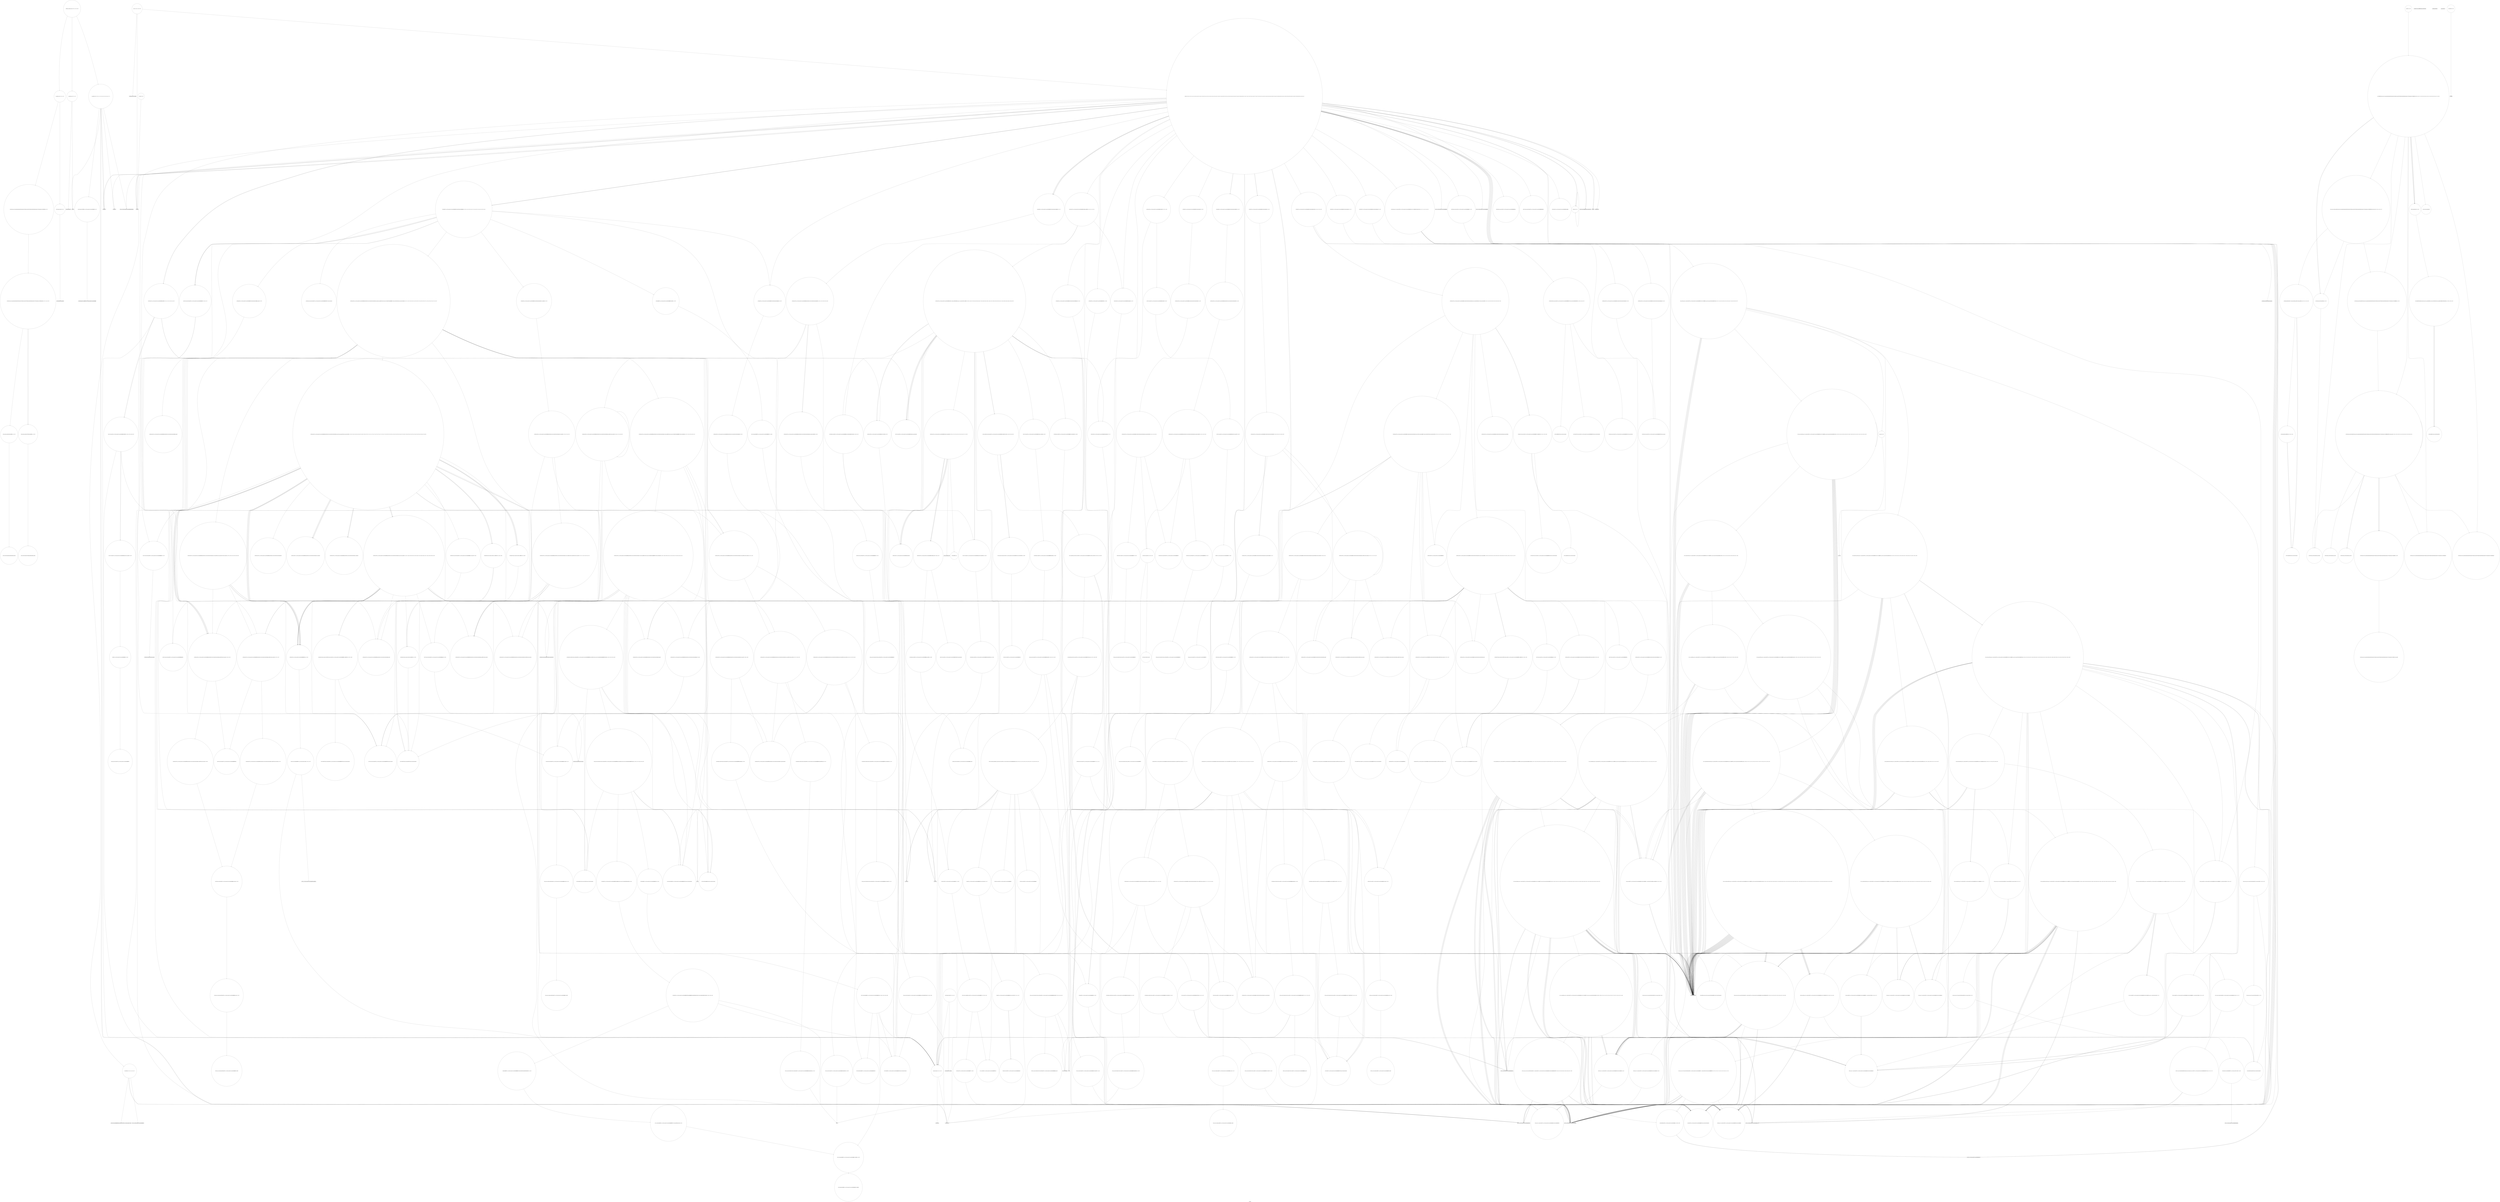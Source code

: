 digraph "Call Graph" {
	label="Call Graph";

	Node0x5638ef2af7b0 [shape=record,shape=circle,label="{__cxx_global_var_init|{<s0>1|<s1>2}}"];
	Node0x5638ef2af7b0:s0 -> Node0x5638ef2af830[color=black];
	Node0x5638ef2af7b0:s1 -> Node0x5638efa84780[color=black];
	Node0x5638efa93360 [shape=record,shape=Mrecord,label="{_ZSt18_Rb_tree_incrementPSt18_Rb_tree_node_base}"];
	Node0x5638efa909e0 [shape=record,shape=Mrecord,label="{_ZNSt7__cxx1112basic_stringIcSt11char_traitsIcESaIcEEaSEOS4_}"];
	Node0x5638efa8c040 [shape=record,shape=Mrecord,label="{_Znwm}"];
	Node0x5638efa85e80 [shape=record,shape=circle,label="{_ZNSaISt13_Rb_tree_nodeINSt7__cxx1112basic_stringIcSt11char_traitsIcESaIcEEEEED2Ev|{<s0>190}}"];
	Node0x5638efa85e80:s0 -> Node0x5638efa85f00[color=black];
	Node0x5638efa84d00 [shape=record,shape=circle,label="{__cxx_global_var_init.1|{<s0>10|<s1>11|<s2>12|<s3>13|<s4>14|<s5>15|<s6>16|<s7>17}}"];
	Node0x5638efa84d00:s0 -> Node0x5638efa84d80[color=black];
	Node0x5638efa84d00:s1 -> Node0x5638efa84e00[color=black];
	Node0x5638efa84d00:s2 -> Node0x5638efa84e80[color=black];
	Node0x5638efa84d00:s3 -> Node0x5638efa84b00[color=black];
	Node0x5638efa84d00:s4 -> Node0x5638efa84f00[color=black];
	Node0x5638efa84d00:s5 -> Node0x5638efa84780[color=black];
	Node0x5638efa84d00:s6 -> Node0x5638efa84b00[color=black];
	Node0x5638efa84d00:s7 -> Node0x5638efa84f00[color=black];
	Node0x5638efa910e0 [shape=record,shape=Mrecord,label="{llvm.ctlz.i64}"];
	Node0x5638efa88720 [shape=record,shape=circle,label="{_ZNSaINSt7__cxx1112basic_stringIcSt11char_traitsIcESaIcEEEEC2Ev|{<s0>326}}"];
	Node0x5638efa88720:s0 -> Node0x5638efa887a0[color=black];
	Node0x5638efa86580 [shape=record,shape=circle,label="{_ZN9__gnu_cxx13new_allocatorISt13_Rb_tree_nodeISt4pairIKNSt7__cxx1112basic_stringIcSt11char_traitsIcESaIcEEEbEEE7destroyISA_EEvPT_|{<s0>212}}"];
	Node0x5638efa86580:s0 -> Node0x5638efa86fa0[color=black];
	Node0x5638efa85400 [shape=record,shape=circle,label="{_ZNSt3setINSt7__cxx1112basic_stringIcSt11char_traitsIcESaIcEEESt4lessIS5_ESaIS5_EE6insertEOS5_|{<s0>104|<s1>105|<s2>106}}"];
	Node0x5638efa85400:s0 -> Node0x5638efa8ad40[color=black];
	Node0x5638efa85400:s1 -> Node0x5638efa8acc0[color=black];
	Node0x5638efa85400:s2 -> Node0x5638efa8adc0[color=black];
	Node0x5638efa917e0 [shape=record,shape=circle,label="{_ZN9__gnu_cxx5__ops15_Iter_comp_iterIZ5solvexE3$_0EC2ES2_|{<s0>724}}"];
	Node0x5638efa917e0:s0 -> Node0x5638efa90be0[color=black];
	Node0x5638efa88e20 [shape=record,shape=circle,label="{_ZN9__gnu_cxx13new_allocatorINSt7__cxx1112basic_stringIcSt11char_traitsIcESaIcEEEED2Ev}"];
	Node0x5638efa86c80 [shape=record,shape=circle,label="{_ZNSt24uniform_int_distributionImEC2Emm|{<s0>222}}"];
	Node0x5638efa86c80:s0 -> Node0x5638efa8a7c0[color=black];
	Node0x5638efa85b00 [shape=record,shape=Mrecord,label="{_ZNKSt7__cxx1112basic_stringIcSt11char_traitsIcESaIcEE4sizeEv}"];
	Node0x5638efa91ee0 [shape=record,shape=circle,label="{_ZNKSt13_Rb_tree_nodeISt4pairIKNSt7__cxx1112basic_stringIcSt11char_traitsIcESaIcEEEbEE9_M_valptrEv|{<s0>755}}"];
	Node0x5638efa91ee0:s0 -> Node0x5638efa91f60[color=black];
	Node0x5638efa89520 [shape=record,shape=circle,label="{_ZNSt16allocator_traitsISaINSt7__cxx1112basic_stringIcSt11char_traitsIcESaIcEEEEE7destroyIS5_EEvRS6_PT_|{<s0>385}}"];
	Node0x5638efa89520:s0 -> Node0x5638efa89fa0[color=black];
	Node0x5638efa8abc0 [shape=record,shape=circle,label="{_ZNSt23mersenne_twister_engineImLm32ELm624ELm397ELm31ELm2567483615ELm11ELm4294967295ELm7ELm2636928640ELm15ELm4022730752ELm18ELm1812433253EEclEv|{<s0>246}}"];
	Node0x5638efa8abc0:s0 -> Node0x5638efa8ac40[color=black];
	Node0x5638efa87220 [shape=record,shape=Mrecord,label="{_ZSt4endlIcSt11char_traitsIcEERSt13basic_ostreamIT_T0_ES6_}"];
	Node0x5638efa925e0 [shape=record,shape=circle,label="{_ZNK9__gnu_cxx13new_allocatorISt13_Rb_tree_nodeISt4pairIKNSt7__cxx1112basic_stringIcSt11char_traitsIcESaIcEEEbEEE8max_sizeEv}"];
	Node0x5638efa89c20 [shape=record,shape=circle,label="{_ZSt10_ConstructINSt7__cxx1112basic_stringIcSt11char_traitsIcESaIcEEEJS5_EEvPT_DpOT0_|{<s0>412|<s1>413}}"];
	Node0x5638efa89c20:s0 -> Node0x5638efa8b040[color=black];
	Node0x5638efa89c20:s1 -> Node0x5638efa8c2c0[color=black];
	Node0x5638efa8b2c0 [shape=record,shape=circle,label="{_ZNSt8_Rb_treeINSt7__cxx1112basic_stringIcSt11char_traitsIcESaIcEEES5_St9_IdentityIS5_ESt4lessIS5_ESaIS5_EE6_S_keyEPKSt13_Rb_tree_nodeIS5_E|{<s0>285|<s1>286}}"];
	Node0x5638efa8b2c0:s0 -> Node0x5638efa8b7c0[color=black];
	Node0x5638efa8b2c0:s1 -> Node0x5638efa8b740[color=black];
	Node0x5638efa87920 [shape=record,shape=circle,label="{_ZNSaISt13_Rb_tree_nodeISt4pairIKNSt7__cxx1112basic_stringIcSt11char_traitsIcESaIcEEEbEEEC2Ev|{<s0>157}}"];
	Node0x5638efa87920:s0 -> Node0x5638efa87aa0[color=black];
	Node0x5638efa92ce0 [shape=record,shape=circle,label="{_ZNSt8_Rb_treeINSt7__cxx1112basic_stringIcSt11char_traitsIcESaIcEEESt4pairIKS5_bESt10_Select1stIS8_ESt4lessIS5_ESaIS8_EE6_S_keyEPKSt18_Rb_tree_node_base|{<s0>844|<s1>845}}"];
	Node0x5638efa92ce0:s0 -> Node0x5638efa93060[color=black];
	Node0x5638efa92ce0:s1 -> Node0x5638efa91de0[color=black];
	Node0x5638efa8a320 [shape=record,shape=circle,label="{_ZSt22__final_insertion_sortIN9__gnu_cxx17__normal_iteratorIPNSt7__cxx1112basic_stringIcSt11char_traitsIcESaIcEEESt6vectorIS7_SaIS7_EEEENS0_5__ops15_Iter_comp_iterIZ5solvexE3$_0EEEvT_SH_T0_|{<s0>448|<s1>449|<s2>450|<s3>451|<s4>452|<s5>453|<s6>454|<s7>455|<s8>456|<s9>457|<s10>458|<s11>459|<s12>460}}"];
	Node0x5638efa8a320:s0 -> Node0x5638efa89320[color=black];
	Node0x5638efa8a320:s1 -> Node0x5638efa8c3c0[color=black];
	Node0x5638efa8a320:s2 -> Node0x5638efa90860[color=black];
	Node0x5638efa8a320:s3 -> Node0x5638efa8c3c0[color=black];
	Node0x5638efa8a320:s4 -> Node0x5638efa91160[color=black];
	Node0x5638efa8a320:s5 -> Node0x5638efa90860[color=black];
	Node0x5638efa8a320:s6 -> Node0x5638efa8c3c0[color=black];
	Node0x5638efa8a320:s7 -> Node0x5638efa8c3c0[color=black];
	Node0x5638efa8a320:s8 -> Node0x5638efa911e0[color=black];
	Node0x5638efa8a320:s9 -> Node0x5638efa8c3c0[color=black];
	Node0x5638efa8a320:s10 -> Node0x5638efa8c3c0[color=black];
	Node0x5638efa8a320:s11 -> Node0x5638efa8c3c0[color=black];
	Node0x5638efa8a320:s12 -> Node0x5638efa91160[color=black];
	Node0x5638efa8b9c0 [shape=record,shape=circle,label="{_ZSt7forwardIRPSt13_Rb_tree_nodeINSt7__cxx1112basic_stringIcSt11char_traitsIcESaIcEEEEEOT_RNSt16remove_referenceISA_E4typeE}"];
	Node0x5638efa88020 [shape=record,shape=circle,label="{_ZNSt8_Rb_treeINSt7__cxx1112basic_stringIcSt11char_traitsIcESaIcEEES5_St9_IdentityIS5_ESt4lessIS5_ESaIS5_EE7_S_leftEPSt18_Rb_tree_node_base}"];
	Node0x5638ef2af830 [shape=record,shape=Mrecord,label="{_ZNSt8ios_base4InitC1Ev}"];
	Node0x5638efa933e0 [shape=record,shape=circle,label="{_GLOBAL__sub_I_knandy_0_0.cpp|{<s0>871|<s1>872|<s2>873}}"];
	Node0x5638efa933e0:s0 -> Node0x5638ef2af7b0[color=black];
	Node0x5638efa933e0:s1 -> Node0x5638efa84d00[color=black];
	Node0x5638efa933e0:s2 -> Node0x5638efa85000[color=black];
	Node0x5638efa90a60 [shape=record,shape=circle,label="{_ZSt4moveIRN9__gnu_cxx5__ops15_Iter_comp_iterIZ5solvexE3$_0EEEONSt16remove_referenceIT_E4typeEOS7_}"];
	Node0x5638efa8c0c0 [shape=record,shape=circle,label="{_ZNSt16allocator_traitsISaISt13_Rb_tree_nodeINSt7__cxx1112basic_stringIcSt11char_traitsIcESaIcEEEEEE9constructIS6_JS6_EEEvRS8_PT_DpOT0_|{<s0>320|<s1>321}}"];
	Node0x5638efa8c0c0:s0 -> Node0x5638efa8b040[color=black];
	Node0x5638efa8c0c0:s1 -> Node0x5638efa8c240[color=black];
	Node0x5638efa85f00 [shape=record,shape=circle,label="{_ZN9__gnu_cxx13new_allocatorISt13_Rb_tree_nodeINSt7__cxx1112basic_stringIcSt11char_traitsIcESaIcEEEEED2Ev}"];
	Node0x5638efa84d80 [shape=record,shape=Mrecord,label="{_ZNSaIcEC1Ev}"];
	Node0x5638efa91160 [shape=record,shape=circle,label="{_ZSt16__insertion_sortIN9__gnu_cxx17__normal_iteratorIPNSt7__cxx1112basic_stringIcSt11char_traitsIcESaIcEEESt6vectorIS7_SaIS7_EEEENS0_5__ops15_Iter_comp_iterIZ5solvexE3$_0EEEvT_SH_T0_|{<s0>644|<s1>645|<s2>646|<s3>647|<s4>648|<s5>649|<s6>650|<s7>651|<s8>652|<s9>653|<s10>654|<s11>655|<s12>656|<s13>657|<s14>658|<s15>659|<s16>660|<s17>661|<s18>662|<s19>663|<s20>664|<s21>665|<s22>666}}"];
	Node0x5638efa91160:s0 -> Node0x5638efa91260[color=black];
	Node0x5638efa91160:s1 -> Node0x5638efa90860[color=black];
	Node0x5638efa91160:s2 -> Node0x5638efa8a1a0[color=black];
	Node0x5638efa91160:s3 -> Node0x5638efa8c3c0[color=black];
	Node0x5638efa91160:s4 -> Node0x5638efa8c3c0[color=black];
	Node0x5638efa91160:s5 -> Node0x5638efa906e0[color=black];
	Node0x5638efa91160:s6 -> Node0x5638efa908e0[color=black];
	Node0x5638efa91160:s7 -> Node0x5638efa8ad40[color=black];
	Node0x5638efa91160:s8 -> Node0x5638efa8c2c0[color=black];
	Node0x5638efa91160:s9 -> Node0x5638efa8c3c0[color=black];
	Node0x5638efa91160:s10 -> Node0x5638efa8c3c0[color=black];
	Node0x5638efa91160:s11 -> Node0x5638efa90860[color=black];
	Node0x5638efa91160:s12 -> Node0x5638efa912e0[color=black];
	Node0x5638efa91160:s13 -> Node0x5638efa8ad40[color=black];
	Node0x5638efa91160:s14 -> Node0x5638efa908e0[color=black];
	Node0x5638efa91160:s15 -> Node0x5638efa909e0[color=black];
	Node0x5638efa91160:s16 -> Node0x5638efa84b00[color=black];
	Node0x5638efa91160:s17 -> Node0x5638efa84b00[color=black];
	Node0x5638efa91160:s18 -> Node0x5638efa8c3c0[color=black];
	Node0x5638efa91160:s19 -> Node0x5638efa8c3c0[color=black];
	Node0x5638efa91160:s20 -> Node0x5638efa913e0[color=black];
	Node0x5638efa91160:s21 -> Node0x5638efa91360[color=black];
	Node0x5638efa91160:s22 -> Node0x5638efa907e0[color=black];
	Node0x5638efa887a0 [shape=record,shape=circle,label="{_ZN9__gnu_cxx13new_allocatorINSt7__cxx1112basic_stringIcSt11char_traitsIcESaIcEEEEC2Ev}"];
	Node0x5638efa86600 [shape=record,shape=circle,label="{_ZN9__gnu_cxx16__aligned_membufISt4pairIKNSt7__cxx1112basic_stringIcSt11char_traitsIcESaIcEEEbEE6_M_ptrEv|{<s0>213}}"];
	Node0x5638efa86600:s0 -> Node0x5638efa86680[color=black];
	Node0x5638efa85480 [shape=record,shape=circle,label="{_ZNSt6vectorINSt7__cxx1112basic_stringIcSt11char_traitsIcESaIcEEESaIS5_EEC2Ev|{<s0>107|<s1>108}}"];
	Node0x5638efa85480:s0 -> Node0x5638efa88620[color=black];
	Node0x5638efa85480:s1 -> Node0x5638efa87620[color=black];
	Node0x5638efa91860 [shape=record,shape=circle,label="{_ZNSt3mapINSt7__cxx1112basic_stringIcSt11char_traitsIcESaIcEEEbSt4lessIS5_ESaISt4pairIKS5_bEEE11lower_boundERS9_|{<s0>725}}"];
	Node0x5638efa91860:s0 -> Node0x5638efa91b60[color=black];
	Node0x5638efa88ea0 [shape=record,shape=circle,label="{_ZNKSt8_Rb_treeINSt7__cxx1112basic_stringIcSt11char_traitsIcESaIcEEES5_St9_IdentityIS5_ESt4lessIS5_ESaIS5_EE5beginEv|{<s0>341}}"];
	Node0x5638efa88ea0:s0 -> Node0x5638efa88f20[color=black];
	Node0x5638efa86d00 [shape=record,shape=circle,label="{_ZSt9iter_swapIPxS0_EvT_T0_|{<s0>223}}"];
	Node0x5638efa86d00:s0 -> Node0x5638efa8a840[color=black];
	Node0x5638efa85b80 [shape=record,shape=Mrecord,label="{_ZNSt7__cxx1112basic_stringIcSt11char_traitsIcESaIcEEixEm}"];
	Node0x5638efa91f60 [shape=record,shape=circle,label="{_ZNK9__gnu_cxx16__aligned_membufISt4pairIKNSt7__cxx1112basic_stringIcSt11char_traitsIcESaIcEEEbEE6_M_ptrEv|{<s0>756}}"];
	Node0x5638efa91f60:s0 -> Node0x5638efa91fe0[color=black];
	Node0x5638efa895a0 [shape=record,shape=circle,label="{_ZNKSt6vectorINSt7__cxx1112basic_stringIcSt11char_traitsIcESaIcEEESaIS5_EE8max_sizeEv|{<s0>386|<s1>387}}"];
	Node0x5638efa895a0:s0 -> Node0x5638efa897a0[color=black];
	Node0x5638efa895a0:s1 -> Node0x5638efa89720[color=black];
	Node0x5638efa8ac40 [shape=record,shape=circle,label="{_ZNSt23mersenne_twister_engineImLm32ELm624ELm397ELm31ELm2567483615ELm11ELm4294967295ELm7ELm2636928640ELm15ELm4022730752ELm18ELm1812433253EE11_M_gen_randEv}"];
	Node0x5638efa872a0 [shape=record,shape=circle,label="{_ZNSt6vectorINSt7__cxx1112basic_stringIcSt11char_traitsIcESaIcEEESaIS5_EED2Ev|{<s0>141|<s1>142|<s2>143|<s3>144|<s4>145}}"];
	Node0x5638efa872a0:s0 -> Node0x5638efa888a0[color=black];
	Node0x5638efa872a0:s1 -> Node0x5638efa88820[color=black];
	Node0x5638efa872a0:s2 -> Node0x5638efa88920[color=black];
	Node0x5638efa872a0:s3 -> Node0x5638efa88920[color=black];
	Node0x5638efa872a0:s4 -> Node0x5638efa87620[color=black];
	Node0x5638efa92660 [shape=record,shape=circle,label="{_ZNSt16allocator_traitsISaISt13_Rb_tree_nodeISt4pairIKNSt7__cxx1112basic_stringIcSt11char_traitsIcESaIcEEEbEEEE9constructIS9_JRKSt21piecewise_construct_tSt5tupleIJRS8_EESH_IJEEEEEvRSB_PT_DpOT0_|{<s0>822|<s1>823|<s2>824|<s3>825}}"];
	Node0x5638efa92660:s0 -> Node0x5638efa92160[color=black];
	Node0x5638efa92660:s1 -> Node0x5638efa921e0[color=black];
	Node0x5638efa92660:s2 -> Node0x5638efa92260[color=black];
	Node0x5638efa92660:s3 -> Node0x5638efa926e0[color=black];
	Node0x5638efa89ca0 [shape=record,shape=circle,label="{_ZNKSt13move_iteratorIPNSt7__cxx1112basic_stringIcSt11char_traitsIcESaIcEEEEdeEv}"];
	Node0x5638efa8b340 [shape=record,shape=circle,label="{_ZNKSt17_Rb_tree_iteratorINSt7__cxx1112basic_stringIcSt11char_traitsIcESaIcEEEEeqERKS6_}"];
	Node0x5638efa879a0 [shape=record,shape=circle,label="{_ZNSt20_Rb_tree_key_compareISt4lessINSt7__cxx1112basic_stringIcSt11char_traitsIcESaIcEEEEEC2Ev}"];
	Node0x5638efa92d60 [shape=record,shape=circle,label="{_ZNSt8_Rb_treeINSt7__cxx1112basic_stringIcSt11char_traitsIcESaIcEEESt4pairIKS5_bESt10_Select1stIS8_ESt4lessIS5_ESaIS8_EE12_M_rightmostEv}"];
	Node0x5638efa8a3a0 [shape=record,shape=circle,label="{_ZSt14__partial_sortIN9__gnu_cxx17__normal_iteratorIPNSt7__cxx1112basic_stringIcSt11char_traitsIcESaIcEEESt6vectorIS7_SaIS7_EEEENS0_5__ops15_Iter_comp_iterIZ5solvexE3$_0EEEvT_SH_SH_T0_|{<s0>461|<s1>462|<s2>463|<s3>464|<s4>465|<s5>466|<s6>467|<s7>468}}"];
	Node0x5638efa8a3a0:s0 -> Node0x5638efa8c3c0[color=black];
	Node0x5638efa8a3a0:s1 -> Node0x5638efa8c3c0[color=black];
	Node0x5638efa8a3a0:s2 -> Node0x5638efa8c3c0[color=black];
	Node0x5638efa8a3a0:s3 -> Node0x5638efa8c3c0[color=black];
	Node0x5638efa8a3a0:s4 -> Node0x5638efa8a4a0[color=black];
	Node0x5638efa8a3a0:s5 -> Node0x5638efa8c3c0[color=black];
	Node0x5638efa8a3a0:s6 -> Node0x5638efa8c3c0[color=black];
	Node0x5638efa8a3a0:s7 -> Node0x5638efa8a520[color=black];
	Node0x5638efa8ba40 [shape=record,shape=circle,label="{_ZSt7forwardIRPSt18_Rb_tree_node_baseEOT_RNSt16remove_referenceIS3_E4typeE}"];
	Node0x5638efa880a0 [shape=record,shape=circle,label="{_ZNSt8_Rb_treeINSt7__cxx1112basic_stringIcSt11char_traitsIcESaIcEEES5_St9_IdentityIS5_ESt4lessIS5_ESaIS5_EE12_M_drop_nodeEPSt13_Rb_tree_nodeIS5_E|{<s0>175|<s1>176}}"];
	Node0x5638efa880a0:s0 -> Node0x5638efa88120[color=black];
	Node0x5638efa880a0:s1 -> Node0x5638efa881a0[color=black];
	Node0x5638efa84700 [shape=record,shape=Mrecord,label="{_ZNSt8ios_base4InitD1Ev}"];
	Node0x5638efa90ae0 [shape=record,shape=circle,label="{_ZN9__gnu_cxx5__ops14_Iter_comp_valIZ5solvexE3$_0EC2EONS0_15_Iter_comp_iterIS2_EE|{<s0>568}}"];
	Node0x5638efa90ae0:s0 -> Node0x5638efa90be0[color=black];
	Node0x5638efa8c140 [shape=record,shape=Mrecord,label="{__cxa_rethrow}"];
	Node0x5638efa85f80 [shape=record,shape=circle,label="{_ZNSt8_Rb_treeINSt7__cxx1112basic_stringIcSt11char_traitsIcESaIcEEESt4pairIKS5_bESt10_Select1stIS8_ESt4lessIS5_ESaIS8_EED2Ev|{<s0>191|<s1>192|<s2>193|<s3>194|<s4>195}}"];
	Node0x5638efa85f80:s0 -> Node0x5638efa86080[color=black];
	Node0x5638efa85f80:s1 -> Node0x5638efa86000[color=black];
	Node0x5638efa85f80:s2 -> Node0x5638efa86100[color=black];
	Node0x5638efa85f80:s3 -> Node0x5638efa86100[color=black];
	Node0x5638efa85f80:s4 -> Node0x5638efa87620[color=black];
	Node0x5638efa84e00 [shape=record,shape=Mrecord,label="{_ZNSt7__cxx1112basic_stringIcSt11char_traitsIcESaIcEEC1EPKcRKS3_}"];
	Node0x5638efa911e0 [shape=record,shape=circle,label="{_ZSt26__unguarded_insertion_sortIN9__gnu_cxx17__normal_iteratorIPNSt7__cxx1112basic_stringIcSt11char_traitsIcESaIcEEESt6vectorIS7_SaIS7_EEEENS0_5__ops15_Iter_comp_iterIZ5solvexE3$_0EEEvT_SH_T0_|{<s0>667|<s1>668|<s2>669|<s3>670|<s4>671|<s5>672|<s6>673}}"];
	Node0x5638efa911e0:s0 -> Node0x5638efa8c3c0[color=black];
	Node0x5638efa911e0:s1 -> Node0x5638efa8a1a0[color=black];
	Node0x5638efa911e0:s2 -> Node0x5638efa8c3c0[color=black];
	Node0x5638efa911e0:s3 -> Node0x5638efa8c3c0[color=black];
	Node0x5638efa911e0:s4 -> Node0x5638efa913e0[color=black];
	Node0x5638efa911e0:s5 -> Node0x5638efa91360[color=black];
	Node0x5638efa911e0:s6 -> Node0x5638efa907e0[color=black];
	Node0x5638efa88820 [shape=record,shape=circle,label="{_ZSt8_DestroyIPNSt7__cxx1112basic_stringIcSt11char_traitsIcESaIcEEES5_EvT_S7_RSaIT0_E|{<s0>327}}"];
	Node0x5638efa88820:s0 -> Node0x5638efa889a0[color=black];
	Node0x5638efa86680 [shape=record,shape=circle,label="{_ZN9__gnu_cxx16__aligned_membufISt4pairIKNSt7__cxx1112basic_stringIcSt11char_traitsIcESaIcEEEbEE7_M_addrEv}"];
	Node0x5638efa85500 [shape=record,shape=circle,label="{_ZNKSt3setINSt7__cxx1112basic_stringIcSt11char_traitsIcESaIcEEESt4lessIS5_ESaIS5_EE5beginEv|{<s0>109}}"];
	Node0x5638efa85500:s0 -> Node0x5638efa88ea0[color=black];
	Node0x5638efa918e0 [shape=record,shape=circle,label="{_ZNKSt17_Rb_tree_iteratorISt4pairIKNSt7__cxx1112basic_stringIcSt11char_traitsIcESaIcEEEbEEeqERKS9_}"];
	Node0x5638efa88f20 [shape=record,shape=circle,label="{_ZNSt23_Rb_tree_const_iteratorINSt7__cxx1112basic_stringIcSt11char_traitsIcESaIcEEEEC2EPKSt18_Rb_tree_node_base}"];
	Node0x5638efa86d80 [shape=record,shape=circle,label="{_ZNSt24uniform_int_distributionImEclISt23mersenne_twister_engineImLm32ELm624ELm397ELm31ELm2567483615ELm11ELm4294967295ELm7ELm2636928640ELm15ELm4022730752ELm18ELm1812433253EEEEmRT_|{<s0>224}}"];
	Node0x5638efa86d80:s0 -> Node0x5638efa8a740[color=black];
	Node0x5638efa85c00 [shape=record,shape=Mrecord,label="{_ZNSt7__cxx1112basic_stringIcSt11char_traitsIcESaIcEEpLEc}"];
	Node0x5638efa91fe0 [shape=record,shape=circle,label="{_ZNK9__gnu_cxx16__aligned_membufISt4pairIKNSt7__cxx1112basic_stringIcSt11char_traitsIcESaIcEEEbEE7_M_addrEv}"];
	Node0x5638efa89620 [shape=record,shape=Mrecord,label="{_ZSt20__throw_length_errorPKc}"];
	Node0x5638efa8acc0 [shape=record,shape=circle,label="{_ZNSt8_Rb_treeINSt7__cxx1112basic_stringIcSt11char_traitsIcESaIcEEES5_St9_IdentityIS5_ESt4lessIS5_ESaIS5_EE16_M_insert_uniqueIS5_EESt4pairISt17_Rb_tree_iteratorIS5_EbEOT_|{<s0>247|<s1>248|<s2>249|<s3>250|<s4>251|<s5>252|<s6>253|<s7>254}}"];
	Node0x5638efa8acc0:s0 -> Node0x5638efa8aec0[color=black];
	Node0x5638efa8acc0:s1 -> Node0x5638efa8ae40[color=black];
	Node0x5638efa8acc0:s2 -> Node0x5638efa8af40[color=black];
	Node0x5638efa8acc0:s3 -> Node0x5638efa8b040[color=black];
	Node0x5638efa8acc0:s4 -> Node0x5638efa8afc0[color=black];
	Node0x5638efa8acc0:s5 -> Node0x5638efa8b0c0[color=black];
	Node0x5638efa8acc0:s6 -> Node0x5638efa8b140[color=black];
	Node0x5638efa8acc0:s7 -> Node0x5638efa8b0c0[color=black];
	Node0x5638efa87320 [shape=record,shape=circle,label="{_ZNSt3setINSt7__cxx1112basic_stringIcSt11char_traitsIcESaIcEEESt4lessIS5_ESaIS5_EED2Ev|{<s0>146}}"];
	Node0x5638efa87320:s0 -> Node0x5638efa87da0[color=black];
	Node0x5638efa926e0 [shape=record,shape=circle,label="{_ZN9__gnu_cxx13new_allocatorISt13_Rb_tree_nodeISt4pairIKNSt7__cxx1112basic_stringIcSt11char_traitsIcESaIcEEEbEEE9constructISA_JRKSt21piecewise_construct_tSt5tupleIJRS9_EESH_IJEEEEEvPT_DpOT0_|{<s0>826|<s1>827|<s2>828|<s3>829|<s4>830}}"];
	Node0x5638efa926e0:s0 -> Node0x5638efa92160[color=black];
	Node0x5638efa926e0:s1 -> Node0x5638efa921e0[color=black];
	Node0x5638efa926e0:s2 -> Node0x5638efa92760[color=black];
	Node0x5638efa926e0:s3 -> Node0x5638efa92260[color=black];
	Node0x5638efa926e0:s4 -> Node0x5638efa927e0[color=black];
	Node0x5638efa89d20 [shape=record,shape=circle,label="{_ZNSt13move_iteratorIPNSt7__cxx1112basic_stringIcSt11char_traitsIcESaIcEEEEppEv}"];
	Node0x5638efa8b3c0 [shape=record,shape=circle,label="{_ZNSt8_Rb_treeINSt7__cxx1112basic_stringIcSt11char_traitsIcESaIcEEES5_St9_IdentityIS5_ESt4lessIS5_ESaIS5_EE5beginEv|{<s0>287}}"];
	Node0x5638efa8b3c0:s0 -> Node0x5638efa8b140[color=black];
	Node0x5638efa87a20 [shape=record,shape=circle,label="{_ZNSt15_Rb_tree_headerC2Ev|{<s0>158|<s1>159}}"];
	Node0x5638efa87a20:s0 -> Node0x5638efa87b20[color=black];
	Node0x5638efa87a20:s1 -> Node0x5638efa87620[color=black];
	Node0x5638efa92de0 [shape=record,shape=circle,label="{_ZNSt4pairIPSt18_Rb_tree_node_baseS1_EC2IRS1_Lb1EEERKS1_OT_|{<s0>846}}"];
	Node0x5638efa92de0:s0 -> Node0x5638efa8ba40[color=black];
	Node0x5638efa8a420 [shape=record,shape=circle,label="{_ZSt27__unguarded_partition_pivotIN9__gnu_cxx17__normal_iteratorIPNSt7__cxx1112basic_stringIcSt11char_traitsIcESaIcEEESt6vectorIS7_SaIS7_EEEENS0_5__ops15_Iter_comp_iterIZ5solvexE3$_0EEET_SH_SH_T0_|{<s0>469|<s1>470|<s2>471|<s3>472|<s4>473|<s5>474|<s6>475|<s7>476|<s8>477|<s9>478|<s10>479|<s11>480|<s12>481}}"];
	Node0x5638efa8a420:s0 -> Node0x5638efa89320[color=black];
	Node0x5638efa8a420:s1 -> Node0x5638efa90860[color=black];
	Node0x5638efa8a420:s2 -> Node0x5638efa8c3c0[color=black];
	Node0x5638efa8a420:s3 -> Node0x5638efa90860[color=black];
	Node0x5638efa8a420:s4 -> Node0x5638efa8c3c0[color=black];
	Node0x5638efa8a420:s5 -> Node0x5638efa90e60[color=black];
	Node0x5638efa8a420:s6 -> Node0x5638efa8c3c0[color=black];
	Node0x5638efa8a420:s7 -> Node0x5638efa90de0[color=black];
	Node0x5638efa8a420:s8 -> Node0x5638efa90860[color=black];
	Node0x5638efa8a420:s9 -> Node0x5638efa8c3c0[color=black];
	Node0x5638efa8a420:s10 -> Node0x5638efa8c3c0[color=black];
	Node0x5638efa8a420:s11 -> Node0x5638efa8c3c0[color=black];
	Node0x5638efa8a420:s12 -> Node0x5638efa90ee0[color=black];
	Node0x5638efa8bac0 [shape=record,shape=Mrecord,label="{_ZSt18_Rb_tree_decrementPSt18_Rb_tree_node_base}"];
	Node0x5638efa88120 [shape=record,shape=circle,label="{_ZNSt8_Rb_treeINSt7__cxx1112basic_stringIcSt11char_traitsIcESaIcEEES5_St9_IdentityIS5_ESt4lessIS5_ESaIS5_EE15_M_destroy_nodeEPSt13_Rb_tree_nodeIS5_E|{<s0>177|<s1>178|<s2>179|<s3>180}}"];
	Node0x5638efa88120:s0 -> Node0x5638efa882a0[color=black];
	Node0x5638efa88120:s1 -> Node0x5638efa88320[color=black];
	Node0x5638efa88120:s2 -> Node0x5638efa88220[color=black];
	Node0x5638efa88120:s3 -> Node0x5638efa87620[color=black];
	Node0x5638efa84780 [shape=record,shape=Mrecord,label="{__cxa_atexit}"];
	Node0x5638efa90b60 [shape=record,shape=circle,label="{_ZSt11__push_heapIN9__gnu_cxx17__normal_iteratorIPNSt7__cxx1112basic_stringIcSt11char_traitsIcESaIcEEESt6vectorIS7_SaIS7_EEEElS7_NS0_5__ops14_Iter_comp_valIZ5solvexE3$_0EEEvT_T0_SI_T1_RT2_|{<s0>569|<s1>570|<s2>571|<s3>572|<s4>573|<s5>574|<s6>575|<s7>576|<s8>577|<s9>578|<s10>579|<s11>580}}"];
	Node0x5638efa90b60:s0 -> Node0x5638efa90860[color=black];
	Node0x5638efa90b60:s1 -> Node0x5638efa90c60[color=black];
	Node0x5638efa90b60:s2 -> Node0x5638efa90860[color=black];
	Node0x5638efa90b60:s3 -> Node0x5638efa908e0[color=black];
	Node0x5638efa90b60:s4 -> Node0x5638efa8ad40[color=black];
	Node0x5638efa90b60:s5 -> Node0x5638efa90860[color=black];
	Node0x5638efa90b60:s6 -> Node0x5638efa908e0[color=black];
	Node0x5638efa90b60:s7 -> Node0x5638efa909e0[color=black];
	Node0x5638efa90b60:s8 -> Node0x5638efa8ad40[color=black];
	Node0x5638efa90b60:s9 -> Node0x5638efa90860[color=black];
	Node0x5638efa90b60:s10 -> Node0x5638efa908e0[color=black];
	Node0x5638efa90b60:s11 -> Node0x5638efa909e0[color=black];
	Node0x5638efa8c1c0 [shape=record,shape=Mrecord,label="{__cxa_end_catch}"];
	Node0x5638efa86000 [shape=record,shape=circle,label="{_ZNSt8_Rb_treeINSt7__cxx1112basic_stringIcSt11char_traitsIcESaIcEEESt4pairIKS5_bESt10_Select1stIS8_ESt4lessIS5_ESaIS8_EE8_M_eraseEPSt13_Rb_tree_nodeIS8_E|{<s0>196|<s1>197|<s2>198|<s3>199}}"];
	Node0x5638efa86000:s0 -> Node0x5638efa86180[color=black];
	Node0x5638efa86000:s1 -> Node0x5638efa86000[color=black];
	Node0x5638efa86000:s2 -> Node0x5638efa86200[color=black];
	Node0x5638efa86000:s3 -> Node0x5638efa86280[color=black];
	Node0x5638efa84e80 [shape=record,shape=circle,label="{_ZNSt13random_deviceC2ERKNSt7__cxx1112basic_stringIcSt11char_traitsIcESaIcEEE|{<s0>18}}"];
	Node0x5638efa84e80:s0 -> Node0x5638efa87520[color=black];
	Node0x5638efa91260 [shape=record,shape=circle,label="{_ZN9__gnu_cxxeqIPNSt7__cxx1112basic_stringIcSt11char_traitsIcESaIcEEESt6vectorIS6_SaIS6_EEEEbRKNS_17__normal_iteratorIT_T0_EESG_|{<s0>674|<s1>675}}"];
	Node0x5638efa91260:s0 -> Node0x5638efa894a0[color=black];
	Node0x5638efa91260:s1 -> Node0x5638efa894a0[color=black];
	Node0x5638efa888a0 [shape=record,shape=circle,label="{_ZNSt12_Vector_baseINSt7__cxx1112basic_stringIcSt11char_traitsIcESaIcEEESaIS5_EE19_M_get_Tp_allocatorEv}"];
	Node0x5638efa86700 [shape=record,shape=circle,label="{_ZNSt16allocator_traitsISaISt13_Rb_tree_nodeISt4pairIKNSt7__cxx1112basic_stringIcSt11char_traitsIcESaIcEEEbEEEE10deallocateERSB_PSA_m|{<s0>214}}"];
	Node0x5638efa86700:s0 -> Node0x5638efa86780[color=black];
	Node0x5638efa85580 [shape=record,shape=circle,label="{_ZNKSt3setINSt7__cxx1112basic_stringIcSt11char_traitsIcESaIcEEESt4lessIS5_ESaIS5_EE3endEv|{<s0>110}}"];
	Node0x5638efa85580:s0 -> Node0x5638efa88fa0[color=black];
	Node0x5638efa91960 [shape=record,shape=circle,label="{_ZNKSt3mapINSt7__cxx1112basic_stringIcSt11char_traitsIcESaIcEEEbSt4lessIS5_ESaISt4pairIKS5_bEEE8key_compEv|{<s0>726}}"];
	Node0x5638efa91960:s0 -> Node0x5638efa92060[color=black];
	Node0x5638efa88fa0 [shape=record,shape=circle,label="{_ZNKSt8_Rb_treeINSt7__cxx1112basic_stringIcSt11char_traitsIcESaIcEEES5_St9_IdentityIS5_ESt4lessIS5_ESaIS5_EE3endEv|{<s0>342}}"];
	Node0x5638efa88fa0:s0 -> Node0x5638efa88f20[color=black];
	Node0x5638efa8a640 [shape=record,shape=circle,label="{_ZSt22__gen_two_uniform_intsImRSt23mersenne_twister_engineImLm32ELm624ELm397ELm31ELm2567483615ELm11ELm4294967295ELm7ELm2636928640ELm15ELm4022730752ELm18ELm1812433253EEESt4pairIT_S4_ES4_S4_OT0_|{<s0>225|<s1>226|<s2>227}}"];
	Node0x5638efa8a640:s0 -> Node0x5638efa86c80[color=black];
	Node0x5638efa8a640:s1 -> Node0x5638efa86d80[color=black];
	Node0x5638efa8a640:s2 -> Node0x5638efa8a940[color=black];
	Node0x5638efa85c80 [shape=record,shape=circle,label="{_ZNSt3mapINSt7__cxx1112basic_stringIcSt11char_traitsIcESaIcEEEbSt4lessIS5_ESaISt4pairIKS5_bEEEixERS9_|{<s0>123|<s1>124|<s2>125|<s3>126|<s4>127|<s5>128|<s6>129|<s7>130|<s8>131|<s9>132|<s10>133}}"];
	Node0x5638efa85c80:s0 -> Node0x5638efa91860[color=black];
	Node0x5638efa85c80:s1 -> Node0x5638efa85d80[color=black];
	Node0x5638efa85c80:s2 -> Node0x5638efa918e0[color=black];
	Node0x5638efa85c80:s3 -> Node0x5638efa91960[color=black];
	Node0x5638efa85c80:s4 -> Node0x5638efa86ea0[color=black];
	Node0x5638efa85c80:s5 -> Node0x5638efa8b240[color=black];
	Node0x5638efa85c80:s6 -> Node0x5638efa91a60[color=black];
	Node0x5638efa85c80:s7 -> Node0x5638efa91ae0[color=black];
	Node0x5638efa85c80:s8 -> Node0x5638efa919e0[color=black];
	Node0x5638efa85c80:s9 -> Node0x5638efa8c3c0[color=black];
	Node0x5638efa85c80:s10 -> Node0x5638efa86ea0[color=black];
	Node0x5638efa92060 [shape=record,shape=circle,label="{_ZNKSt8_Rb_treeINSt7__cxx1112basic_stringIcSt11char_traitsIcESaIcEEESt4pairIKS5_bESt10_Select1stIS8_ESt4lessIS5_ESaIS8_EE8key_compEv}"];
	Node0x5638efa896a0 [shape=record,shape=circle,label="{_ZSt3maxImERKT_S2_S2_}"];
	Node0x5638efa8ad40 [shape=record,shape=circle,label="{_ZSt4moveIRNSt7__cxx1112basic_stringIcSt11char_traitsIcESaIcEEEEONSt16remove_referenceIT_E4typeEOS8_}"];
	Node0x5638efa873a0 [shape=record,shape=circle,label="{_ZNSt3mapINSt7__cxx1112basic_stringIcSt11char_traitsIcESaIcEEEbSt4lessIS5_ESaISt4pairIKS5_bEEED2Ev|{<s0>147}}"];
	Node0x5638efa873a0:s0 -> Node0x5638efa85f80[color=black];
	Node0x5638efa92760 [shape=record,shape=circle,label="{_ZNSt5tupleIJRKNSt7__cxx1112basic_stringIcSt11char_traitsIcESaIcEEEEEC2EOS8_|{<s0>831}}"];
	Node0x5638efa92760:s0 -> Node0x5638efa92860[color=black];
	Node0x5638efa89da0 [shape=record,shape=Mrecord,label="{llvm.trap}"];
	Node0x5638efa8b440 [shape=record,shape=circle,label="{_ZNSt4pairIPSt18_Rb_tree_node_baseS1_EC2IRPSt13_Rb_tree_nodeINSt7__cxx1112basic_stringIcSt11char_traitsIcESaIcEEEERS1_Lb1EEEOT_OT0_|{<s0>288|<s1>289}}"];
	Node0x5638efa8b440:s0 -> Node0x5638efa8b9c0[color=black];
	Node0x5638efa8b440:s1 -> Node0x5638efa8ba40[color=black];
	Node0x5638efa87aa0 [shape=record,shape=circle,label="{_ZN9__gnu_cxx13new_allocatorISt13_Rb_tree_nodeISt4pairIKNSt7__cxx1112basic_stringIcSt11char_traitsIcESaIcEEEbEEEC2Ev}"];
	Node0x5638efa92e60 [shape=record,shape=circle,label="{_ZNSt8_Rb_treeINSt7__cxx1112basic_stringIcSt11char_traitsIcESaIcEEESt4pairIKS5_bESt10_Select1stIS8_ESt4lessIS5_ESaIS8_EE24_M_get_insert_unique_posERS7_|{<s0>847|<s1>848|<s2>849|<s3>850|<s4>851|<s5>852|<s6>853|<s7>854|<s8>855|<s9>856|<s10>857|<s11>858|<s12>859|<s13>860|<s14>861}}"];
	Node0x5638efa92e60:s0 -> Node0x5638efa86080[color=black];
	Node0x5638efa92e60:s1 -> Node0x5638efa91c60[color=black];
	Node0x5638efa92e60:s2 -> Node0x5638efa91ce0[color=black];
	Node0x5638efa92e60:s3 -> Node0x5638efa8b240[color=black];
	Node0x5638efa92e60:s4 -> Node0x5638efa86200[color=black];
	Node0x5638efa92e60:s5 -> Node0x5638efa86180[color=black];
	Node0x5638efa92e60:s6 -> Node0x5638efa91d60[color=black];
	Node0x5638efa92e60:s7 -> Node0x5638efa930e0[color=black];
	Node0x5638efa92e60:s8 -> Node0x5638efa918e0[color=black];
	Node0x5638efa92e60:s9 -> Node0x5638efa93160[color=black];
	Node0x5638efa92e60:s10 -> Node0x5638efa92fe0[color=black];
	Node0x5638efa92e60:s11 -> Node0x5638efa92ce0[color=black];
	Node0x5638efa92e60:s12 -> Node0x5638efa8b240[color=black];
	Node0x5638efa92e60:s13 -> Node0x5638efa93160[color=black];
	Node0x5638efa92e60:s14 -> Node0x5638efa8b5c0[color=black];
	Node0x5638efa8a4a0 [shape=record,shape=circle,label="{_ZSt13__heap_selectIN9__gnu_cxx17__normal_iteratorIPNSt7__cxx1112basic_stringIcSt11char_traitsIcESaIcEEESt6vectorIS7_SaIS7_EEEENS0_5__ops15_Iter_comp_iterIZ5solvexE3$_0EEEvT_SH_SH_T0_|{<s0>482|<s1>483|<s2>484|<s3>485|<s4>486|<s5>487|<s6>488|<s7>489|<s8>490|<s9>491|<s10>492|<s11>493|<s12>494}}"];
	Node0x5638efa8a4a0:s0 -> Node0x5638efa8c3c0[color=black];
	Node0x5638efa8a4a0:s1 -> Node0x5638efa8c3c0[color=black];
	Node0x5638efa8a4a0:s2 -> Node0x5638efa8a5a0[color=black];
	Node0x5638efa8a4a0:s3 -> Node0x5638efa8c3c0[color=black];
	Node0x5638efa8a4a0:s4 -> Node0x5638efa90660[color=black];
	Node0x5638efa8a4a0:s5 -> Node0x5638efa8c3c0[color=black];
	Node0x5638efa8a4a0:s6 -> Node0x5638efa8c3c0[color=black];
	Node0x5638efa8a4a0:s7 -> Node0x5638efa906e0[color=black];
	Node0x5638efa8a4a0:s8 -> Node0x5638efa8c3c0[color=black];
	Node0x5638efa8a4a0:s9 -> Node0x5638efa8c3c0[color=black];
	Node0x5638efa8a4a0:s10 -> Node0x5638efa8c3c0[color=black];
	Node0x5638efa8a4a0:s11 -> Node0x5638efa90760[color=black];
	Node0x5638efa8a4a0:s12 -> Node0x5638efa907e0[color=black];
	Node0x5638efa8bb40 [shape=record,shape=circle,label="{_ZNSt8_Rb_treeINSt7__cxx1112basic_stringIcSt11char_traitsIcESaIcEEES5_St9_IdentityIS5_ESt4lessIS5_ESaIS5_EE8_S_valueEPKSt18_Rb_tree_node_base|{<s0>299}}"];
	Node0x5638efa8bb40:s0 -> Node0x5638efa8b840[color=black];
	Node0x5638efa881a0 [shape=record,shape=circle,label="{_ZNSt8_Rb_treeINSt7__cxx1112basic_stringIcSt11char_traitsIcESaIcEEES5_St9_IdentityIS5_ESt4lessIS5_ESaIS5_EE11_M_put_nodeEPSt13_Rb_tree_nodeIS5_E|{<s0>181|<s1>182|<s2>183}}"];
	Node0x5638efa881a0:s0 -> Node0x5638efa882a0[color=black];
	Node0x5638efa881a0:s1 -> Node0x5638efa88520[color=black];
	Node0x5638efa881a0:s2 -> Node0x5638efa87620[color=black];
	Node0x5638efa84800 [shape=record,shape=circle,label="{_Z7nextIntv|{<s0>3}}"];
	Node0x5638efa84800:s0 -> Node0x5638efa84880[color=black];
	Node0x5638efa90be0 [shape=record,shape=circle,label="{_ZSt4moveIRZ5solvexE3$_0EONSt16remove_referenceIT_E4typeEOS3_}"];
	Node0x5638efa8c240 [shape=record,shape=circle,label="{_ZN9__gnu_cxx13new_allocatorISt13_Rb_tree_nodeINSt7__cxx1112basic_stringIcSt11char_traitsIcESaIcEEEEE9constructIS7_JS7_EEEvPT_DpOT0_|{<s0>322|<s1>323}}"];
	Node0x5638efa8c240:s0 -> Node0x5638efa8b040[color=black];
	Node0x5638efa8c240:s1 -> Node0x5638efa8c2c0[color=black];
	Node0x5638efa86080 [shape=record,shape=circle,label="{_ZNSt8_Rb_treeINSt7__cxx1112basic_stringIcSt11char_traitsIcESaIcEEESt4pairIKS5_bESt10_Select1stIS8_ESt4lessIS5_ESaIS8_EE8_M_beginEv}"];
	Node0x5638efa84f00 [shape=record,shape=Mrecord,label="{_ZNSaIcED1Ev}"];
	Node0x5638efa912e0 [shape=record,shape=circle,label="{_ZSt13move_backwardIN9__gnu_cxx17__normal_iteratorIPNSt7__cxx1112basic_stringIcSt11char_traitsIcESaIcEEESt6vectorIS7_SaIS7_EEEESC_ET0_T_SE_SD_|{<s0>676|<s1>677|<s2>678|<s3>679|<s4>680|<s5>681}}"];
	Node0x5638efa912e0:s0 -> Node0x5638efa8c3c0[color=black];
	Node0x5638efa912e0:s1 -> Node0x5638efa914e0[color=black];
	Node0x5638efa912e0:s2 -> Node0x5638efa8c3c0[color=black];
	Node0x5638efa912e0:s3 -> Node0x5638efa914e0[color=black];
	Node0x5638efa912e0:s4 -> Node0x5638efa8c3c0[color=black];
	Node0x5638efa912e0:s5 -> Node0x5638efa91460[color=black];
	Node0x5638efa88920 [shape=record,shape=circle,label="{_ZNSt12_Vector_baseINSt7__cxx1112basic_stringIcSt11char_traitsIcESaIcEEESaIS5_EED2Ev|{<s0>328|<s1>329|<s2>330|<s3>331}}"];
	Node0x5638efa88920:s0 -> Node0x5638efa88ba0[color=black];
	Node0x5638efa88920:s1 -> Node0x5638efa88c20[color=black];
	Node0x5638efa88920:s2 -> Node0x5638efa88c20[color=black];
	Node0x5638efa88920:s3 -> Node0x5638efa87620[color=black];
	Node0x5638efa86780 [shape=record,shape=circle,label="{_ZN9__gnu_cxx13new_allocatorISt13_Rb_tree_nodeISt4pairIKNSt7__cxx1112basic_stringIcSt11char_traitsIcESaIcEEEbEEE10deallocateEPSB_m|{<s0>215}}"];
	Node0x5638efa86780:s0 -> Node0x5638efa85e00[color=black];
	Node0x5638efa85600 [shape=record,shape=circle,label="{_ZNKSt23_Rb_tree_const_iteratorINSt7__cxx1112basic_stringIcSt11char_traitsIcESaIcEEEEneERKS6_}"];
	Node0x5638efa919e0 [shape=record,shape=circle,label="{_ZNSt8_Rb_treeINSt7__cxx1112basic_stringIcSt11char_traitsIcESaIcEEESt4pairIKS5_bESt10_Select1stIS8_ESt4lessIS5_ESaIS8_EE22_M_emplace_hint_uniqueIJRKSt21piecewise_construct_tSt5tupleIJRS7_EESJ_IJEEEEESt17_Rb_tree_iteratorIS8_ESt23_Rb_tree_const_iteratorIS8_EDpOT_|{<s0>727|<s1>728|<s2>729|<s3>730|<s4>731|<s5>732|<s6>733|<s7>734|<s8>735|<s9>736|<s10>737|<s11>738|<s12>739|<s13>740|<s14>741|<s15>742}}"];
	Node0x5638efa919e0:s0 -> Node0x5638efa92160[color=black];
	Node0x5638efa919e0:s1 -> Node0x5638efa921e0[color=black];
	Node0x5638efa919e0:s2 -> Node0x5638efa92260[color=black];
	Node0x5638efa919e0:s3 -> Node0x5638efa920e0[color=black];
	Node0x5638efa919e0:s4 -> Node0x5638efa8c3c0[color=black];
	Node0x5638efa919e0:s5 -> Node0x5638efa91ce0[color=black];
	Node0x5638efa919e0:s6 -> Node0x5638efa922e0[color=black];
	Node0x5638efa919e0:s7 -> Node0x5638efa92360[color=black];
	Node0x5638efa919e0:s8 -> Node0x5638efa876a0[color=black];
	Node0x5638efa919e0:s9 -> Node0x5638efa86280[color=black];
	Node0x5638efa919e0:s10 -> Node0x5638efa8c140[color=black];
	Node0x5638efa919e0:s11 -> Node0x5638efa86280[color=black];
	Node0x5638efa919e0:s12 -> Node0x5638efa91d60[color=black];
	Node0x5638efa919e0:s13 -> Node0x5638efa8c1c0[color=black];
	Node0x5638efa919e0:s14 -> Node0x5638efa89da0[color=black];
	Node0x5638efa919e0:s15 -> Node0x5638efa87620[color=black];
	Node0x5638efa89020 [shape=record,shape=Mrecord,label="{_ZSt18_Rb_tree_incrementPKSt18_Rb_tree_node_base}"];
	Node0x5638efa8a6c0 [shape=record,shape=circle,label="{_ZNSt14numeric_limitsImE3maxEv}"];
	Node0x5638efa85d00 [shape=record,shape=circle,label="{_ZNSt3mapINSt7__cxx1112basic_stringIcSt11char_traitsIcESaIcEEEbSt4lessIS5_ESaISt4pairIKS5_bEEE5beginEv|{<s0>134}}"];
	Node0x5638efa85d00:s0 -> Node0x5638efa930e0[color=black];
	Node0x5638efa920e0 [shape=record,shape=circle,label="{_ZNSt8_Rb_treeINSt7__cxx1112basic_stringIcSt11char_traitsIcESaIcEEESt4pairIKS5_bESt10_Select1stIS8_ESt4lessIS5_ESaIS8_EE14_M_create_nodeIJRKSt21piecewise_construct_tSt5tupleIJRS7_EESJ_IJEEEEEPSt13_Rb_tree_nodeIS8_EDpOT_|{<s0>757|<s1>758|<s2>759|<s3>760|<s4>761}}"];
	Node0x5638efa920e0:s0 -> Node0x5638efa923e0[color=black];
	Node0x5638efa920e0:s1 -> Node0x5638efa92160[color=black];
	Node0x5638efa920e0:s2 -> Node0x5638efa921e0[color=black];
	Node0x5638efa920e0:s3 -> Node0x5638efa92260[color=black];
	Node0x5638efa920e0:s4 -> Node0x5638efa92460[color=black];
	Node0x5638efa89720 [shape=record,shape=circle,label="{_ZNSt16allocator_traitsISaINSt7__cxx1112basic_stringIcSt11char_traitsIcESaIcEEEEE8max_sizeERKS6_|{<s0>388}}"];
	Node0x5638efa89720:s0 -> Node0x5638efa89820[color=black];
	Node0x5638efa8adc0 [shape=record,shape=circle,label="{_ZNSt4pairISt23_Rb_tree_const_iteratorINSt7__cxx1112basic_stringIcSt11char_traitsIcESaIcEEEEbEC2IRSt17_Rb_tree_iteratorIS6_ERbLb1EEEOT_OT0_|{<s0>255|<s1>256|<s2>257}}"];
	Node0x5638efa8adc0:s0 -> Node0x5638efa8c4c0[color=black];
	Node0x5638efa8adc0:s1 -> Node0x5638efa8c540[color=black];
	Node0x5638efa8adc0:s2 -> Node0x5638efa8c5c0[color=black];
	Node0x5638efa87420 [shape=record,shape=circle,label="{main|{<s0>148|<s1>149|<s2>150}}"];
	Node0x5638efa87420:s0 -> Node0x5638efa874a0[color=black];
	Node0x5638efa87420:s1 -> Node0x5638efa84880[color=black];
	Node0x5638efa87420:s2 -> Node0x5638efa85280[color=black];
	Node0x5638efa927e0 [shape=record,shape=circle,label="{_ZNSt4pairIKNSt7__cxx1112basic_stringIcSt11char_traitsIcESaIcEEEbEC2IJRS6_EJEEESt21piecewise_construct_tSt5tupleIJDpT_EESB_IJDpT0_EE|{<s0>832}}"];
	Node0x5638efa927e0:s0 -> Node0x5638efa92a60[color=black];
	Node0x5638efa89e20 [shape=record,shape=circle,label="{_ZSteqIPNSt7__cxx1112basic_stringIcSt11char_traitsIcESaIcEEEEbRKSt13move_iteratorIT_ESB_|{<s0>414|<s1>415}}"];
	Node0x5638efa89e20:s0 -> Node0x5638efa89ea0[color=black];
	Node0x5638efa89e20:s1 -> Node0x5638efa89ea0[color=black];
	Node0x5638efa8b4c0 [shape=record,shape=circle,label="{_ZNSt17_Rb_tree_iteratorINSt7__cxx1112basic_stringIcSt11char_traitsIcESaIcEEEEmmEv|{<s0>290}}"];
	Node0x5638efa8b4c0:s0 -> Node0x5638efa8bac0[color=black];
	Node0x5638efa87b20 [shape=record,shape=circle,label="{_ZNSt15_Rb_tree_header8_M_resetEv}"];
	Node0x5638efa92ee0 [shape=record,shape=circle,label="{_ZNSt8_Rb_treeINSt7__cxx1112basic_stringIcSt11char_traitsIcESaIcEEESt4pairIKS5_bESt10_Select1stIS8_ESt4lessIS5_ESaIS8_EE11_M_leftmostEv}"];
	Node0x5638efa8a520 [shape=record,shape=circle,label="{_ZSt11__sort_heapIN9__gnu_cxx17__normal_iteratorIPNSt7__cxx1112basic_stringIcSt11char_traitsIcESaIcEEESt6vectorIS7_SaIS7_EEEENS0_5__ops15_Iter_comp_iterIZ5solvexE3$_0EEEvT_SH_RT0_|{<s0>495|<s1>496|<s2>497|<s3>498|<s4>499|<s5>500}}"];
	Node0x5638efa8a520:s0 -> Node0x5638efa89320[color=black];
	Node0x5638efa8a520:s1 -> Node0x5638efa90d60[color=black];
	Node0x5638efa8a520:s2 -> Node0x5638efa8c3c0[color=black];
	Node0x5638efa8a520:s3 -> Node0x5638efa8c3c0[color=black];
	Node0x5638efa8a520:s4 -> Node0x5638efa8c3c0[color=black];
	Node0x5638efa8a520:s5 -> Node0x5638efa90760[color=black];
	Node0x5638efa8bbc0 [shape=record,shape=circle,label="{_ZNKSt8_Rb_treeINSt7__cxx1112basic_stringIcSt11char_traitsIcESaIcEEES5_St9_IdentityIS5_ESt4lessIS5_ESaIS5_EE11_Alloc_nodeclIS5_EEPSt13_Rb_tree_nodeIS5_EOT_|{<s0>300|<s1>301}}"];
	Node0x5638efa8bbc0:s0 -> Node0x5638efa8b040[color=black];
	Node0x5638efa8bbc0:s1 -> Node0x5638efa8bcc0[color=black];
	Node0x5638efa88220 [shape=record,shape=circle,label="{_ZNSt16allocator_traitsISaISt13_Rb_tree_nodeINSt7__cxx1112basic_stringIcSt11char_traitsIcESaIcEEEEEE7destroyIS6_EEvRS8_PT_|{<s0>184}}"];
	Node0x5638efa88220:s0 -> Node0x5638efa883a0[color=black];
	Node0x5638efa84880 [shape=record,shape=Mrecord,label="{_ZNSirsERx}"];
	Node0x5638efa90c60 [shape=record,shape=circle,label="{_ZN9__gnu_cxx5__ops14_Iter_comp_valIZ5solvexE3$_0EclINS_17__normal_iteratorIPNSt7__cxx1112basic_stringIcSt11char_traitsIcESaIcEEESt6vectorISB_SaISB_EEEESB_EEbT_RT0_|{<s0>581|<s1>582|<s2>583|<s3>584|<s4>585|<s5>586|<s6>587|<s7>588}}"];
	Node0x5638efa90c60:s0 -> Node0x5638efa908e0[color=black];
	Node0x5638efa90c60:s1 -> Node0x5638efa85700[color=black];
	Node0x5638efa90c60:s2 -> Node0x5638efa85700[color=black];
	Node0x5638efa90c60:s3 -> Node0x5638efa90ce0[color=black];
	Node0x5638efa90c60:s4 -> Node0x5638efa84b00[color=black];
	Node0x5638efa90c60:s5 -> Node0x5638efa84b00[color=black];
	Node0x5638efa90c60:s6 -> Node0x5638efa84b00[color=black];
	Node0x5638efa90c60:s7 -> Node0x5638efa84b00[color=black];
	Node0x5638efa8c2c0 [shape=record,shape=Mrecord,label="{_ZNSt7__cxx1112basic_stringIcSt11char_traitsIcESaIcEEC1EOS4_}"];
	Node0x5638efa86100 [shape=record,shape=circle,label="{_ZNSt8_Rb_treeINSt7__cxx1112basic_stringIcSt11char_traitsIcESaIcEEESt4pairIKS5_bESt10_Select1stIS8_ESt4lessIS5_ESaIS8_EE13_Rb_tree_implISC_Lb1EED2Ev|{<s0>200}}"];
	Node0x5638efa86100:s0 -> Node0x5638efa86800[color=black];
	Node0x5638efa84f80 [shape=record,shape=circle,label="{_ZNSt13random_deviceD2Ev|{<s0>19|<s1>20}}"];
	Node0x5638efa84f80:s0 -> Node0x5638efa875a0[color=black];
	Node0x5638efa84f80:s1 -> Node0x5638efa87620[color=black];
	Node0x5638efa91360 [shape=record,shape=circle,label="{_ZSt25__unguarded_linear_insertIN9__gnu_cxx17__normal_iteratorIPNSt7__cxx1112basic_stringIcSt11char_traitsIcESaIcEEESt6vectorIS7_SaIS7_EEEENS0_5__ops14_Val_comp_iterIZ5solvexE3$_0EEEvT_T0_|{<s0>682|<s1>683|<s2>684|<s3>685|<s4>686|<s5>687|<s6>688|<s7>689|<s8>690|<s9>691|<s10>692|<s11>693|<s12>694|<s13>695|<s14>696|<s15>697|<s16>698|<s17>699}}"];
	Node0x5638efa91360:s0 -> Node0x5638efa908e0[color=black];
	Node0x5638efa91360:s1 -> Node0x5638efa8ad40[color=black];
	Node0x5638efa91360:s2 -> Node0x5638efa8c2c0[color=black];
	Node0x5638efa91360:s3 -> Node0x5638efa8c3c0[color=black];
	Node0x5638efa91360:s4 -> Node0x5638efa90d60[color=black];
	Node0x5638efa91360:s5 -> Node0x5638efa8c3c0[color=black];
	Node0x5638efa91360:s6 -> Node0x5638efa916e0[color=black];
	Node0x5638efa91360:s7 -> Node0x5638efa908e0[color=black];
	Node0x5638efa91360:s8 -> Node0x5638efa8ad40[color=black];
	Node0x5638efa91360:s9 -> Node0x5638efa908e0[color=black];
	Node0x5638efa91360:s10 -> Node0x5638efa909e0[color=black];
	Node0x5638efa91360:s11 -> Node0x5638efa8c3c0[color=black];
	Node0x5638efa91360:s12 -> Node0x5638efa90d60[color=black];
	Node0x5638efa91360:s13 -> Node0x5638efa84b00[color=black];
	Node0x5638efa91360:s14 -> Node0x5638efa8ad40[color=black];
	Node0x5638efa91360:s15 -> Node0x5638efa908e0[color=black];
	Node0x5638efa91360:s16 -> Node0x5638efa909e0[color=black];
	Node0x5638efa91360:s17 -> Node0x5638efa84b00[color=black];
	Node0x5638efa889a0 [shape=record,shape=circle,label="{_ZSt8_DestroyIPNSt7__cxx1112basic_stringIcSt11char_traitsIcESaIcEEEEvT_S7_|{<s0>332}}"];
	Node0x5638efa889a0:s0 -> Node0x5638efa88a20[color=black];
	Node0x5638efa86800 [shape=record,shape=circle,label="{_ZNSaISt13_Rb_tree_nodeISt4pairIKNSt7__cxx1112basic_stringIcSt11char_traitsIcESaIcEEEbEEED2Ev|{<s0>216}}"];
	Node0x5638efa86800:s0 -> Node0x5638efa86880[color=black];
	Node0x5638efa85680 [shape=record,shape=circle,label="{_ZNKSt23_Rb_tree_const_iteratorINSt7__cxx1112basic_stringIcSt11char_traitsIcESaIcEEEEdeEv|{<s0>111|<s1>112}}"];
	Node0x5638efa85680:s0 -> Node0x5638efa8b840[color=black];
	Node0x5638efa85680:s1 -> Node0x5638efa87620[color=black];
	Node0x5638efa91a60 [shape=record,shape=circle,label="{_ZNSt23_Rb_tree_const_iteratorISt4pairIKNSt7__cxx1112basic_stringIcSt11char_traitsIcESaIcEEEbEEC2ERKSt17_Rb_tree_iteratorIS8_E}"];
	Node0x5638efa890a0 [shape=record,shape=circle,label="{_ZNSt16allocator_traitsISaINSt7__cxx1112basic_stringIcSt11char_traitsIcESaIcEEEEE9constructIS5_JRKS5_EEEvRS6_PT_DpOT0_|{<s0>343|<s1>344}}"];
	Node0x5638efa890a0:s0 -> Node0x5638efa89220[color=black];
	Node0x5638efa890a0:s1 -> Node0x5638efa891a0[color=black];
	Node0x5638efa8a740 [shape=record,shape=circle,label="{_ZNSt24uniform_int_distributionImEclISt23mersenne_twister_engineImLm32ELm624ELm397ELm31ELm2567483615ELm11ELm4294967295ELm7ELm2636928640ELm15ELm4022730752ELm18ELm1812433253EEEEmRT_RKNS0_10param_typeE|{<s0>228|<s1>229|<s2>230|<s3>231|<s4>232|<s5>233|<s6>234|<s7>235|<s8>236|<s9>237}}"];
	Node0x5638efa8a740:s0 -> Node0x5638efa86c00[color=black];
	Node0x5638efa8a740:s1 -> Node0x5638efa86b80[color=black];
	Node0x5638efa8a740:s2 -> Node0x5638efa8aac0[color=black];
	Node0x5638efa8a740:s3 -> Node0x5638efa8ab40[color=black];
	Node0x5638efa8a740:s4 -> Node0x5638efa8abc0[color=black];
	Node0x5638efa8a740:s5 -> Node0x5638efa8a7c0[color=black];
	Node0x5638efa8a740:s6 -> Node0x5638efa8a740[color=black];
	Node0x5638efa8a740:s7 -> Node0x5638efa8abc0[color=black];
	Node0x5638efa8a740:s8 -> Node0x5638efa8abc0[color=black];
	Node0x5638efa8a740:s9 -> Node0x5638efa8ab40[color=black];
	Node0x5638efa85d80 [shape=record,shape=circle,label="{_ZNSt3mapINSt7__cxx1112basic_stringIcSt11char_traitsIcESaIcEEEbSt4lessIS5_ESaISt4pairIKS5_bEEE3endEv|{<s0>135}}"];
	Node0x5638efa85d80:s0 -> Node0x5638efa932e0[color=black];
	Node0x5638efa92160 [shape=record,shape=circle,label="{_ZSt7forwardIRKSt21piecewise_construct_tEOT_RNSt16remove_referenceIS3_E4typeE}"];
	Node0x5638efa897a0 [shape=record,shape=circle,label="{_ZNKSt12_Vector_baseINSt7__cxx1112basic_stringIcSt11char_traitsIcESaIcEEESaIS5_EE19_M_get_Tp_allocatorEv}"];
	Node0x5638efa8ae40 [shape=record,shape=circle,label="{_ZNSt8_Rb_treeINSt7__cxx1112basic_stringIcSt11char_traitsIcESaIcEEES5_St9_IdentityIS5_ESt4lessIS5_ESaIS5_EE24_M_get_insert_unique_posERKS5_|{<s0>258|<s1>259|<s2>260|<s3>261|<s4>262|<s5>263|<s6>264|<s7>265|<s8>266|<s9>267|<s10>268|<s11>269|<s12>270|<s13>271|<s14>272}}"];
	Node0x5638efa8ae40:s0 -> Node0x5638efa87ea0[color=black];
	Node0x5638efa8ae40:s1 -> Node0x5638efa8b1c0[color=black];
	Node0x5638efa8ae40:s2 -> Node0x5638efa8b2c0[color=black];
	Node0x5638efa8ae40:s3 -> Node0x5638efa8b240[color=black];
	Node0x5638efa8ae40:s4 -> Node0x5638efa88020[color=black];
	Node0x5638efa8ae40:s5 -> Node0x5638efa87fa0[color=black];
	Node0x5638efa8ae40:s6 -> Node0x5638efa8b140[color=black];
	Node0x5638efa8ae40:s7 -> Node0x5638efa8b3c0[color=black];
	Node0x5638efa8ae40:s8 -> Node0x5638efa8b340[color=black];
	Node0x5638efa8ae40:s9 -> Node0x5638efa8b440[color=black];
	Node0x5638efa8ae40:s10 -> Node0x5638efa8b4c0[color=black];
	Node0x5638efa8ae40:s11 -> Node0x5638efa8b540[color=black];
	Node0x5638efa8ae40:s12 -> Node0x5638efa8b240[color=black];
	Node0x5638efa8ae40:s13 -> Node0x5638efa8b440[color=black];
	Node0x5638efa8ae40:s14 -> Node0x5638efa8b5c0[color=black];
	Node0x5638efa874a0 [shape=record,shape=Mrecord,label="{_ZNSt8ios_base15sync_with_stdioEb}"];
	Node0x5638efa92860 [shape=record,shape=circle,label="{_ZNSt11_Tuple_implILm0EJRKNSt7__cxx1112basic_stringIcSt11char_traitsIcESaIcEEEEEC2EOS8_|{<s0>833|<s1>834|<s2>835|<s3>836}}"];
	Node0x5638efa92860:s0 -> Node0x5638efa928e0[color=black];
	Node0x5638efa92860:s1 -> Node0x5638efa89220[color=black];
	Node0x5638efa92860:s2 -> Node0x5638efa92960[color=black];
	Node0x5638efa92860:s3 -> Node0x5638efa87620[color=black];
	Node0x5638efa89ea0 [shape=record,shape=circle,label="{_ZNKSt13move_iteratorIPNSt7__cxx1112basic_stringIcSt11char_traitsIcESaIcEEEE4baseEv}"];
	Node0x5638efa8b540 [shape=record,shape=circle,label="{_ZNSt8_Rb_treeINSt7__cxx1112basic_stringIcSt11char_traitsIcESaIcEEES5_St9_IdentityIS5_ESt4lessIS5_ESaIS5_EE6_S_keyEPKSt18_Rb_tree_node_base|{<s0>291|<s1>292}}"];
	Node0x5638efa8b540:s0 -> Node0x5638efa8bb40[color=black];
	Node0x5638efa8b540:s1 -> Node0x5638efa8b740[color=black];
	Node0x5638efa87ba0 [shape=record,shape=circle,label="{_ZNSt8_Rb_treeINSt7__cxx1112basic_stringIcSt11char_traitsIcESaIcEEES5_St9_IdentityIS5_ESt4lessIS5_ESaIS5_EEC2Ev|{<s0>160}}"];
	Node0x5638efa87ba0:s0 -> Node0x5638efa87c20[color=black];
	Node0x5638efa92f60 [shape=record,shape=circle,label="{_ZNSt4pairIPSt18_Rb_tree_node_baseS1_EC2IRS1_S4_Lb1EEEOT_OT0_|{<s0>862|<s1>863}}"];
	Node0x5638efa92f60:s0 -> Node0x5638efa8ba40[color=black];
	Node0x5638efa92f60:s1 -> Node0x5638efa8ba40[color=black];
	Node0x5638efa8a5a0 [shape=record,shape=circle,label="{_ZSt11__make_heapIN9__gnu_cxx17__normal_iteratorIPNSt7__cxx1112basic_stringIcSt11char_traitsIcESaIcEEESt6vectorIS7_SaIS7_EEEENS0_5__ops15_Iter_comp_iterIZ5solvexE3$_0EEEvT_SH_RT0_|{<s0>501|<s1>502|<s2>503|<s3>504|<s4>505|<s5>506|<s6>507|<s7>508|<s8>509|<s9>510|<s10>511|<s11>512|<s12>513|<s13>514|<s14>515}}"];
	Node0x5638efa8a5a0:s0 -> Node0x5638efa89320[color=black];
	Node0x5638efa8a5a0:s1 -> Node0x5638efa89320[color=black];
	Node0x5638efa8a5a0:s2 -> Node0x5638efa90860[color=black];
	Node0x5638efa8a5a0:s3 -> Node0x5638efa908e0[color=black];
	Node0x5638efa8a5a0:s4 -> Node0x5638efa8ad40[color=black];
	Node0x5638efa8a5a0:s5 -> Node0x5638efa8c2c0[color=black];
	Node0x5638efa8a5a0:s6 -> Node0x5638efa8c3c0[color=black];
	Node0x5638efa8a5a0:s7 -> Node0x5638efa8ad40[color=black];
	Node0x5638efa8a5a0:s8 -> Node0x5638efa8c2c0[color=black];
	Node0x5638efa8a5a0:s9 -> Node0x5638efa8c3c0[color=black];
	Node0x5638efa8a5a0:s10 -> Node0x5638efa90960[color=black];
	Node0x5638efa8a5a0:s11 -> Node0x5638efa84b00[color=black];
	Node0x5638efa8a5a0:s12 -> Node0x5638efa84b00[color=black];
	Node0x5638efa8a5a0:s13 -> Node0x5638efa84b00[color=black];
	Node0x5638efa8a5a0:s14 -> Node0x5638efa84b00[color=black];
	Node0x5638efa8bc40 [shape=record,shape=Mrecord,label="{_ZSt29_Rb_tree_insert_and_rebalancebPSt18_Rb_tree_node_baseS0_RS_}"];
	Node0x5638efa882a0 [shape=record,shape=circle,label="{_ZNSt8_Rb_treeINSt7__cxx1112basic_stringIcSt11char_traitsIcESaIcEEES5_St9_IdentityIS5_ESt4lessIS5_ESaIS5_EE21_M_get_Node_allocatorEv}"];
	Node0x5638efa84900 [shape=record,shape=circle,label="{_Z7nextStrB5cxx11v|{<s0>4|<s1>5|<s2>6|<s3>7}}"];
	Node0x5638efa84900:s0 -> Node0x5638efa84980[color=black];
	Node0x5638efa84900:s1 -> Node0x5638efa84a00[color=black];
	Node0x5638efa84900:s2 -> Node0x5638efa84b00[color=black];
	Node0x5638efa84900:s3 -> Node0x5638efa84b00[color=black];
	Node0x5638efa90ce0 [shape=record,shape=circle,label="{_ZZ5solvexENK3$_0clENSt7__cxx1112basic_stringIcSt11char_traitsIcESaIcEEES5_|{<s0>589|<s1>590}}"];
	Node0x5638efa90ce0:s0 -> Node0x5638efa85b00[color=black];
	Node0x5638efa90ce0:s1 -> Node0x5638efa85b00[color=black];
	Node0x5638efa8c340 [shape=record,shape=circle,label="{_ZSt7forwardISt17_Rb_tree_iteratorINSt7__cxx1112basic_stringIcSt11char_traitsIcESaIcEEEEEOT_RNSt16remove_referenceIS8_E4typeE}"];
	Node0x5638efa86180 [shape=record,shape=circle,label="{_ZNSt8_Rb_treeINSt7__cxx1112basic_stringIcSt11char_traitsIcESaIcEEESt4pairIKS5_bESt10_Select1stIS8_ESt4lessIS5_ESaIS8_EE8_S_rightEPSt18_Rb_tree_node_base}"];
	Node0x5638efa85000 [shape=record,shape=circle,label="{__cxx_global_var_init.2|{<s0>21|<s1>22}}"];
	Node0x5638efa85000:s0 -> Node0x5638efa85080[color=black];
	Node0x5638efa85000:s1 -> Node0x5638efa85100[color=black];
	Node0x5638efa913e0 [shape=record,shape=circle,label="{_ZN9__gnu_cxx5__ops15__val_comp_iterIZ5solvexE3$_0EENS0_14_Val_comp_iterIT_EENS0_15_Iter_comp_iterIS4_EE|{<s0>700|<s1>701}}"];
	Node0x5638efa913e0:s0 -> Node0x5638efa90a60[color=black];
	Node0x5638efa913e0:s1 -> Node0x5638efa91760[color=black];
	Node0x5638efa88a20 [shape=record,shape=circle,label="{_ZNSt12_Destroy_auxILb0EE9__destroyIPNSt7__cxx1112basic_stringIcSt11char_traitsIcESaIcEEEEEvT_S9_|{<s0>333|<s1>334}}"];
	Node0x5638efa88a20:s0 -> Node0x5638efa88b20[color=black];
	Node0x5638efa88a20:s1 -> Node0x5638efa88aa0[color=black];
	Node0x5638efa86880 [shape=record,shape=circle,label="{_ZN9__gnu_cxx13new_allocatorISt13_Rb_tree_nodeISt4pairIKNSt7__cxx1112basic_stringIcSt11char_traitsIcESaIcEEEbEEED2Ev}"];
	Node0x5638efa85700 [shape=record,shape=Mrecord,label="{_ZNSt7__cxx1112basic_stringIcSt11char_traitsIcESaIcEEC1ERKS4_}"];
	Node0x5638efa91ae0 [shape=record,shape=circle,label="{_ZNSt5tupleIJRKNSt7__cxx1112basic_stringIcSt11char_traitsIcESaIcEEEEEC2IvLb1EEES7_|{<s0>743}}"];
	Node0x5638efa91ae0:s0 -> Node0x5638efa93260[color=black];
	Node0x5638efa89120 [shape=record,shape=circle,label="{_ZNSt6vectorINSt7__cxx1112basic_stringIcSt11char_traitsIcESaIcEEESaIS5_EE17_M_realloc_insertIJRKS5_EEEvN9__gnu_cxx17__normal_iteratorIPS5_S7_EEDpOT_|{<s0>345|<s1>346|<s2>347|<s3>348|<s4>349|<s5>350|<s6>351|<s7>352|<s8>353|<s9>354|<s10>355|<s11>356|<s12>357|<s13>358|<s14>359|<s15>360|<s16>361|<s17>362|<s18>363|<s19>364|<s20>365|<s21>366|<s22>367}}"];
	Node0x5638efa89120:s0 -> Node0x5638efa892a0[color=black];
	Node0x5638efa89120:s1 -> Node0x5638efa85900[color=black];
	Node0x5638efa89120:s2 -> Node0x5638efa89320[color=black];
	Node0x5638efa89120:s3 -> Node0x5638efa893a0[color=black];
	Node0x5638efa89120:s4 -> Node0x5638efa89220[color=black];
	Node0x5638efa89120:s5 -> Node0x5638efa890a0[color=black];
	Node0x5638efa89120:s6 -> Node0x5638efa894a0[color=black];
	Node0x5638efa89120:s7 -> Node0x5638efa888a0[color=black];
	Node0x5638efa89120:s8 -> Node0x5638efa89420[color=black];
	Node0x5638efa89120:s9 -> Node0x5638efa894a0[color=black];
	Node0x5638efa89120:s10 -> Node0x5638efa888a0[color=black];
	Node0x5638efa89120:s11 -> Node0x5638efa89420[color=black];
	Node0x5638efa89120:s12 -> Node0x5638efa876a0[color=black];
	Node0x5638efa89120:s13 -> Node0x5638efa89520[color=black];
	Node0x5638efa89120:s14 -> Node0x5638efa8c1c0[color=black];
	Node0x5638efa89120:s15 -> Node0x5638efa888a0[color=black];
	Node0x5638efa89120:s16 -> Node0x5638efa88820[color=black];
	Node0x5638efa89120:s17 -> Node0x5638efa88ba0[color=black];
	Node0x5638efa89120:s18 -> Node0x5638efa8c140[color=black];
	Node0x5638efa89120:s19 -> Node0x5638efa888a0[color=black];
	Node0x5638efa89120:s20 -> Node0x5638efa88820[color=black];
	Node0x5638efa89120:s21 -> Node0x5638efa88ba0[color=black];
	Node0x5638efa89120:s22 -> Node0x5638efa87620[color=black];
	Node0x5638efa8a7c0 [shape=record,shape=circle,label="{_ZNSt24uniform_int_distributionImE10param_typeC2Emm}"];
	Node0x5638efa86e20 [shape=record,shape=circle,label="{_ZNKSt17_Rb_tree_iteratorISt4pairIKNSt7__cxx1112basic_stringIcSt11char_traitsIcESaIcEEEbEEneERKS9_}"];
	Node0x5638efa921e0 [shape=record,shape=circle,label="{_ZSt7forwardISt5tupleIJRKNSt7__cxx1112basic_stringIcSt11char_traitsIcESaIcEEEEEEOT_RNSt16remove_referenceISA_E4typeE}"];
	Node0x5638efa89820 [shape=record,shape=circle,label="{_ZNK9__gnu_cxx13new_allocatorINSt7__cxx1112basic_stringIcSt11char_traitsIcESaIcEEEE8max_sizeEv}"];
	Node0x5638efa8aec0 [shape=record,shape=circle,label="{_ZNKSt9_IdentityINSt7__cxx1112basic_stringIcSt11char_traitsIcESaIcEEEEclERS5_}"];
	Node0x5638efa87520 [shape=record,shape=Mrecord,label="{_ZNSt13random_device7_M_initERKNSt7__cxx1112basic_stringIcSt11char_traitsIcESaIcEEE}"];
	Node0x5638efa928e0 [shape=record,shape=circle,label="{_ZNSt11_Tuple_implILm0EJRKNSt7__cxx1112basic_stringIcSt11char_traitsIcESaIcEEEEE7_M_headERS8_|{<s0>837}}"];
	Node0x5638efa928e0:s0 -> Node0x5638efa929e0[color=black];
	Node0x5638efa89f20 [shape=record,shape=circle,label="{_ZNSt13move_iteratorIPNSt7__cxx1112basic_stringIcSt11char_traitsIcESaIcEEEEC2ES6_}"];
	Node0x5638efa8b5c0 [shape=record,shape=circle,label="{_ZNSt4pairIPSt18_Rb_tree_node_baseS1_EC2IRS1_Lb1EEEOT_RKS1_|{<s0>293}}"];
	Node0x5638efa8b5c0:s0 -> Node0x5638efa8ba40[color=black];
	Node0x5638efa87c20 [shape=record,shape=circle,label="{_ZNSt8_Rb_treeINSt7__cxx1112basic_stringIcSt11char_traitsIcESaIcEEES5_St9_IdentityIS5_ESt4lessIS5_ESaIS5_EE13_Rb_tree_implIS9_Lb1EEC2Ev|{<s0>161|<s1>162|<s2>163}}"];
	Node0x5638efa87c20:s0 -> Node0x5638efa87ca0[color=black];
	Node0x5638efa87c20:s1 -> Node0x5638efa879a0[color=black];
	Node0x5638efa87c20:s2 -> Node0x5638efa87a20[color=black];
	Node0x5638efa92fe0 [shape=record,shape=circle,label="{_ZNSt17_Rb_tree_iteratorISt4pairIKNSt7__cxx1112basic_stringIcSt11char_traitsIcESaIcEEEbEEmmEv|{<s0>864}}"];
	Node0x5638efa92fe0:s0 -> Node0x5638efa8bac0[color=black];
	Node0x5638efa90660 [shape=record,shape=circle,label="{_ZN9__gnu_cxxltIPNSt7__cxx1112basic_stringIcSt11char_traitsIcESaIcEEESt6vectorIS6_SaIS6_EEEEbRKNS_17__normal_iteratorIT_T0_EESG_|{<s0>516|<s1>517}}"];
	Node0x5638efa90660:s0 -> Node0x5638efa894a0[color=black];
	Node0x5638efa90660:s1 -> Node0x5638efa894a0[color=black];
	Node0x5638efa8bcc0 [shape=record,shape=circle,label="{_ZNSt8_Rb_treeINSt7__cxx1112basic_stringIcSt11char_traitsIcESaIcEEES5_St9_IdentityIS5_ESt4lessIS5_ESaIS5_EE14_M_create_nodeIJS5_EEEPSt13_Rb_tree_nodeIS5_EDpOT_|{<s0>302|<s1>303|<s2>304}}"];
	Node0x5638efa8bcc0:s0 -> Node0x5638efa8bd40[color=black];
	Node0x5638efa8bcc0:s1 -> Node0x5638efa8b040[color=black];
	Node0x5638efa8bcc0:s2 -> Node0x5638efa8bdc0[color=black];
	Node0x5638efa88320 [shape=record,shape=circle,label="{_ZNSt13_Rb_tree_nodeINSt7__cxx1112basic_stringIcSt11char_traitsIcESaIcEEEE9_M_valptrEv|{<s0>185}}"];
	Node0x5638efa88320:s0 -> Node0x5638efa88420[color=black];
	Node0x5638efa84980 [shape=record,shape=Mrecord,label="{_ZNSt7__cxx1112basic_stringIcSt11char_traitsIcESaIcEEC1Ev}"];
	Node0x5638efa90d60 [shape=record,shape=circle,label="{_ZN9__gnu_cxx17__normal_iteratorIPNSt7__cxx1112basic_stringIcSt11char_traitsIcESaIcEEESt6vectorIS6_SaIS6_EEEmmEv}"];
	Node0x5638efa8c3c0 [shape=record,shape=Mrecord,label="{llvm.memcpy.p0i8.p0i8.i64}"];
	Node0x5638efa86200 [shape=record,shape=circle,label="{_ZNSt8_Rb_treeINSt7__cxx1112basic_stringIcSt11char_traitsIcESaIcEEESt4pairIKS5_bESt10_Select1stIS8_ESt4lessIS5_ESaIS8_EE7_S_leftEPSt18_Rb_tree_node_base}"];
	Node0x5638efa85080 [shape=record,shape=circle,label="{_ZNSt13random_deviceclEv|{<s0>23}}"];
	Node0x5638efa85080:s0 -> Node0x5638efa877a0[color=black];
	Node0x5638efa91460 [shape=record,shape=circle,label="{_ZSt23__copy_move_backward_a2ILb1EN9__gnu_cxx17__normal_iteratorIPNSt7__cxx1112basic_stringIcSt11char_traitsIcESaIcEEESt6vectorIS7_SaIS7_EEEESC_ET1_T0_SE_SD_|{<s0>702|<s1>703|<s2>704|<s3>705|<s4>706|<s5>707|<s6>708|<s7>709}}"];
	Node0x5638efa91460:s0 -> Node0x5638efa8c3c0[color=black];
	Node0x5638efa91460:s1 -> Node0x5638efa915e0[color=black];
	Node0x5638efa91460:s2 -> Node0x5638efa8c3c0[color=black];
	Node0x5638efa91460:s3 -> Node0x5638efa915e0[color=black];
	Node0x5638efa91460:s4 -> Node0x5638efa8c3c0[color=black];
	Node0x5638efa91460:s5 -> Node0x5638efa915e0[color=black];
	Node0x5638efa91460:s6 -> Node0x5638efa91560[color=black];
	Node0x5638efa91460:s7 -> Node0x5638efa8a020[color=black];
	Node0x5638efa88aa0 [shape=record,shape=circle,label="{_ZSt8_DestroyINSt7__cxx1112basic_stringIcSt11char_traitsIcESaIcEEEEvPT_|{<s0>335}}"];
	Node0x5638efa88aa0:s0 -> Node0x5638efa84b00[color=black];
	Node0x5638efa86900 [shape=record,shape=circle,label="{_ZNSt23mersenne_twister_engineImLm32ELm624ELm397ELm31ELm2567483615ELm11ELm4294967295ELm7ELm2636928640ELm15ELm4022730752ELm18ELm1812433253EE4seedEm|{<s0>217|<s1>218|<s2>219}}"];
	Node0x5638efa86900:s0 -> Node0x5638efa86980[color=black];
	Node0x5638efa86900:s1 -> Node0x5638efa86a00[color=black];
	Node0x5638efa86900:s2 -> Node0x5638efa86980[color=black];
	Node0x5638efa85780 [shape=record,shape=circle,label="{_ZNSt6vectorINSt7__cxx1112basic_stringIcSt11char_traitsIcESaIcEEESaIS5_EE9push_backERKS5_|{<s0>113|<s1>114|<s2>115}}"];
	Node0x5638efa85780:s0 -> Node0x5638efa890a0[color=black];
	Node0x5638efa85780:s1 -> Node0x5638efa85980[color=black];
	Node0x5638efa85780:s2 -> Node0x5638efa89120[color=black];
	Node0x5638efa91b60 [shape=record,shape=circle,label="{_ZNSt8_Rb_treeINSt7__cxx1112basic_stringIcSt11char_traitsIcESaIcEEESt4pairIKS5_bESt10_Select1stIS8_ESt4lessIS5_ESaIS8_EE11lower_boundERS7_|{<s0>744|<s1>745|<s2>746}}"];
	Node0x5638efa91b60:s0 -> Node0x5638efa86080[color=black];
	Node0x5638efa91b60:s1 -> Node0x5638efa91c60[color=black];
	Node0x5638efa91b60:s2 -> Node0x5638efa91be0[color=black];
	Node0x5638efa891a0 [shape=record,shape=circle,label="{_ZN9__gnu_cxx13new_allocatorINSt7__cxx1112basic_stringIcSt11char_traitsIcESaIcEEEE9constructIS6_JRKS6_EEEvPT_DpOT0_|{<s0>368|<s1>369}}"];
	Node0x5638efa891a0:s0 -> Node0x5638efa89220[color=black];
	Node0x5638efa891a0:s1 -> Node0x5638efa85700[color=black];
	Node0x5638efa8a840 [shape=record,shape=circle,label="{_ZSt4swapIxENSt9enable_ifIXsr6__and_ISt6__not_ISt15__is_tuple_likeIT_EESt21is_move_constructibleIS3_ESt18is_move_assignableIS3_EEE5valueEvE4typeERS3_SC_|{<s0>238|<s1>239|<s2>240}}"];
	Node0x5638efa8a840:s0 -> Node0x5638efa8a8c0[color=black];
	Node0x5638efa8a840:s1 -> Node0x5638efa8a8c0[color=black];
	Node0x5638efa8a840:s2 -> Node0x5638efa8a8c0[color=black];
	Node0x5638efa86ea0 [shape=record,shape=circle,label="{_ZNKSt17_Rb_tree_iteratorISt4pairIKNSt7__cxx1112basic_stringIcSt11char_traitsIcESaIcEEEbEEdeEv|{<s0>136|<s1>137}}"];
	Node0x5638efa86ea0:s0 -> Node0x5638efa86500[color=black];
	Node0x5638efa86ea0:s1 -> Node0x5638efa87620[color=black];
	Node0x5638efa92260 [shape=record,shape=circle,label="{_ZSt7forwardISt5tupleIJEEEOT_RNSt16remove_referenceIS2_E4typeE}"];
	Node0x5638efa898a0 [shape=record,shape=circle,label="{_ZNSt16allocator_traitsISaINSt7__cxx1112basic_stringIcSt11char_traitsIcESaIcEEEEE8allocateERS6_m|{<s0>389}}"];
	Node0x5638efa898a0:s0 -> Node0x5638efa89920[color=black];
	Node0x5638efa8af40 [shape=record,shape=circle,label="{_ZNSt8_Rb_treeINSt7__cxx1112basic_stringIcSt11char_traitsIcESaIcEEES5_St9_IdentityIS5_ESt4lessIS5_ESaIS5_EE11_Alloc_nodeC2ERSB_}"];
	Node0x5638efa875a0 [shape=record,shape=Mrecord,label="{_ZNSt13random_device7_M_finiEv}"];
	Node0x5638efa92960 [shape=record,shape=circle,label="{_ZNSt10_Head_baseILm0ERKNSt7__cxx1112basic_stringIcSt11char_traitsIcESaIcEEELb0EEC2ES7_}"];
	Node0x5638efa89fa0 [shape=record,shape=circle,label="{_ZN9__gnu_cxx13new_allocatorINSt7__cxx1112basic_stringIcSt11char_traitsIcESaIcEEEE7destroyIS6_EEvPT_|{<s0>416}}"];
	Node0x5638efa89fa0:s0 -> Node0x5638efa84b00[color=black];
	Node0x5638efa8b640 [shape=record,shape=circle,label="{_ZStltIcSt11char_traitsIcESaIcEEbRKNSt7__cxx1112basic_stringIT_T0_T1_EESA_|{<s0>294|<s1>295}}"];
	Node0x5638efa8b640:s0 -> Node0x5638efa8b6c0[color=black];
	Node0x5638efa8b640:s1 -> Node0x5638efa87620[color=black];
	Node0x5638efa87ca0 [shape=record,shape=circle,label="{_ZNSaISt13_Rb_tree_nodeINSt7__cxx1112basic_stringIcSt11char_traitsIcESaIcEEEEEC2Ev|{<s0>164}}"];
	Node0x5638efa87ca0:s0 -> Node0x5638efa87d20[color=black];
	Node0x5638efa93060 [shape=record,shape=circle,label="{_ZNSt8_Rb_treeINSt7__cxx1112basic_stringIcSt11char_traitsIcESaIcEEESt4pairIKS5_bESt10_Select1stIS8_ESt4lessIS5_ESaIS8_EE8_S_valueEPKSt18_Rb_tree_node_base|{<s0>865}}"];
	Node0x5638efa93060:s0 -> Node0x5638efa91ee0[color=black];
	Node0x5638efa906e0 [shape=record,shape=circle,label="{_ZN9__gnu_cxx5__ops15_Iter_comp_iterIZ5solvexE3$_0EclINS_17__normal_iteratorIPNSt7__cxx1112basic_stringIcSt11char_traitsIcESaIcEEESt6vectorISB_SaISB_EEEESG_EEbT_T0_|{<s0>518|<s1>519|<s2>520|<s3>521|<s4>522|<s5>523|<s6>524|<s7>525|<s8>526}}"];
	Node0x5638efa906e0:s0 -> Node0x5638efa908e0[color=black];
	Node0x5638efa906e0:s1 -> Node0x5638efa85700[color=black];
	Node0x5638efa906e0:s2 -> Node0x5638efa908e0[color=black];
	Node0x5638efa906e0:s3 -> Node0x5638efa85700[color=black];
	Node0x5638efa906e0:s4 -> Node0x5638efa90ce0[color=black];
	Node0x5638efa906e0:s5 -> Node0x5638efa84b00[color=black];
	Node0x5638efa906e0:s6 -> Node0x5638efa84b00[color=black];
	Node0x5638efa906e0:s7 -> Node0x5638efa84b00[color=black];
	Node0x5638efa906e0:s8 -> Node0x5638efa84b00[color=black];
	Node0x5638efa8bd40 [shape=record,shape=circle,label="{_ZNSt8_Rb_treeINSt7__cxx1112basic_stringIcSt11char_traitsIcESaIcEEES5_St9_IdentityIS5_ESt4lessIS5_ESaIS5_EE11_M_get_nodeEv|{<s0>305|<s1>306}}"];
	Node0x5638efa8bd40:s0 -> Node0x5638efa882a0[color=black];
	Node0x5638efa8bd40:s1 -> Node0x5638efa8be40[color=black];
	Node0x5638efa883a0 [shape=record,shape=circle,label="{_ZN9__gnu_cxx13new_allocatorISt13_Rb_tree_nodeINSt7__cxx1112basic_stringIcSt11char_traitsIcESaIcEEEEE7destroyIS7_EEvPT_|{<s0>186}}"];
	Node0x5638efa883a0:s0 -> Node0x5638efa84b00[color=black];
	Node0x5638efa84a00 [shape=record,shape=Mrecord,label="{_ZStrsIcSt11char_traitsIcESaIcEERSt13basic_istreamIT_T0_ES7_RNSt7__cxx1112basic_stringIS4_S5_T1_EE}"];
	Node0x5638efa90de0 [shape=record,shape=circle,label="{_ZSt22__move_median_to_firstIN9__gnu_cxx17__normal_iteratorIPNSt7__cxx1112basic_stringIcSt11char_traitsIcESaIcEEESt6vectorIS7_SaIS7_EEEENS0_5__ops15_Iter_comp_iterIZ5solvexE3$_0EEEvT_SH_SH_SH_T0_|{<s0>591|<s1>592|<s2>593|<s3>594|<s4>595|<s5>596|<s6>597|<s7>598|<s8>599|<s9>600|<s10>601|<s11>602|<s12>603|<s13>604|<s14>605|<s15>606|<s16>607|<s17>608|<s18>609|<s19>610|<s20>611|<s21>612|<s22>613|<s23>614|<s24>615|<s25>616|<s26>617|<s27>618|<s28>619|<s29>620|<s30>621|<s31>622|<s32>623}}"];
	Node0x5638efa90de0:s0 -> Node0x5638efa8c3c0[color=black];
	Node0x5638efa90de0:s1 -> Node0x5638efa8c3c0[color=black];
	Node0x5638efa90de0:s2 -> Node0x5638efa906e0[color=black];
	Node0x5638efa90de0:s3 -> Node0x5638efa8c3c0[color=black];
	Node0x5638efa90de0:s4 -> Node0x5638efa8c3c0[color=black];
	Node0x5638efa90de0:s5 -> Node0x5638efa906e0[color=black];
	Node0x5638efa90de0:s6 -> Node0x5638efa8c3c0[color=black];
	Node0x5638efa90de0:s7 -> Node0x5638efa8c3c0[color=black];
	Node0x5638efa90de0:s8 -> Node0x5638efa90f60[color=black];
	Node0x5638efa90de0:s9 -> Node0x5638efa8c3c0[color=black];
	Node0x5638efa90de0:s10 -> Node0x5638efa8c3c0[color=black];
	Node0x5638efa90de0:s11 -> Node0x5638efa906e0[color=black];
	Node0x5638efa90de0:s12 -> Node0x5638efa8c3c0[color=black];
	Node0x5638efa90de0:s13 -> Node0x5638efa8c3c0[color=black];
	Node0x5638efa90de0:s14 -> Node0x5638efa90f60[color=black];
	Node0x5638efa90de0:s15 -> Node0x5638efa8c3c0[color=black];
	Node0x5638efa90de0:s16 -> Node0x5638efa8c3c0[color=black];
	Node0x5638efa90de0:s17 -> Node0x5638efa90f60[color=black];
	Node0x5638efa90de0:s18 -> Node0x5638efa8c3c0[color=black];
	Node0x5638efa90de0:s19 -> Node0x5638efa8c3c0[color=black];
	Node0x5638efa90de0:s20 -> Node0x5638efa906e0[color=black];
	Node0x5638efa90de0:s21 -> Node0x5638efa8c3c0[color=black];
	Node0x5638efa90de0:s22 -> Node0x5638efa8c3c0[color=black];
	Node0x5638efa90de0:s23 -> Node0x5638efa90f60[color=black];
	Node0x5638efa90de0:s24 -> Node0x5638efa8c3c0[color=black];
	Node0x5638efa90de0:s25 -> Node0x5638efa8c3c0[color=black];
	Node0x5638efa90de0:s26 -> Node0x5638efa906e0[color=black];
	Node0x5638efa90de0:s27 -> Node0x5638efa8c3c0[color=black];
	Node0x5638efa90de0:s28 -> Node0x5638efa8c3c0[color=black];
	Node0x5638efa90de0:s29 -> Node0x5638efa90f60[color=black];
	Node0x5638efa90de0:s30 -> Node0x5638efa8c3c0[color=black];
	Node0x5638efa90de0:s31 -> Node0x5638efa8c3c0[color=black];
	Node0x5638efa90de0:s32 -> Node0x5638efa90f60[color=black];
	Node0x5638efa8c440 [shape=record,shape=circle,label="{_ZSt7forwardIbEOT_RNSt16remove_referenceIS0_E4typeE}"];
	Node0x5638efa86280 [shape=record,shape=circle,label="{_ZNSt8_Rb_treeINSt7__cxx1112basic_stringIcSt11char_traitsIcESaIcEEESt4pairIKS5_bESt10_Select1stIS8_ESt4lessIS5_ESaIS8_EE12_M_drop_nodeEPSt13_Rb_tree_nodeIS8_E|{<s0>201|<s1>202}}"];
	Node0x5638efa86280:s0 -> Node0x5638efa86300[color=black];
	Node0x5638efa86280:s1 -> Node0x5638efa86380[color=black];
	Node0x5638efa85100 [shape=record,shape=circle,label="{_ZNSt23mersenne_twister_engineImLm32ELm624ELm397ELm31ELm2567483615ELm11ELm4294967295ELm7ELm2636928640ELm15ELm4022730752ELm18ELm1812433253EEC2Em|{<s0>24}}"];
	Node0x5638efa85100:s0 -> Node0x5638efa86900[color=black];
	Node0x5638efa914e0 [shape=record,shape=circle,label="{_ZSt12__miter_baseIN9__gnu_cxx17__normal_iteratorIPNSt7__cxx1112basic_stringIcSt11char_traitsIcESaIcEEESt6vectorIS7_SaIS7_EEEEET_SD_|{<s0>710}}"];
	Node0x5638efa914e0:s0 -> Node0x5638efa8c3c0[color=black];
	Node0x5638efa88b20 [shape=record,shape=circle,label="{_ZSt11__addressofINSt7__cxx1112basic_stringIcSt11char_traitsIcESaIcEEEEPT_RS6_}"];
	Node0x5638efa86980 [shape=record,shape=circle,label="{_ZNSt8__detail5__modImLm4294967296ELm1ELm0EEET_S1_|{<s0>220}}"];
	Node0x5638efa86980:s0 -> Node0x5638efa86a80[color=black];
	Node0x5638efa85800 [shape=record,shape=circle,label="{_ZNSt23_Rb_tree_const_iteratorINSt7__cxx1112basic_stringIcSt11char_traitsIcESaIcEEEEppEv|{<s0>116}}"];
	Node0x5638efa85800:s0 -> Node0x5638efa89020[color=black];
	Node0x5638efa91be0 [shape=record,shape=circle,label="{_ZNSt8_Rb_treeINSt7__cxx1112basic_stringIcSt11char_traitsIcESaIcEEESt4pairIKS5_bESt10_Select1stIS8_ESt4lessIS5_ESaIS8_EE14_M_lower_boundEPSt13_Rb_tree_nodeIS8_EPSt18_Rb_tree_node_baseRS7_|{<s0>747|<s1>748|<s2>749|<s3>750|<s4>751}}"];
	Node0x5638efa91be0:s0 -> Node0x5638efa91ce0[color=black];
	Node0x5638efa91be0:s1 -> Node0x5638efa8b240[color=black];
	Node0x5638efa91be0:s2 -> Node0x5638efa86200[color=black];
	Node0x5638efa91be0:s3 -> Node0x5638efa86180[color=black];
	Node0x5638efa91be0:s4 -> Node0x5638efa91d60[color=black];
	Node0x5638efa89220 [shape=record,shape=circle,label="{_ZSt7forwardIRKNSt7__cxx1112basic_stringIcSt11char_traitsIcESaIcEEEEOT_RNSt16remove_referenceIS8_E4typeE}"];
	Node0x5638efa8a8c0 [shape=record,shape=circle,label="{_ZSt4moveIRxEONSt16remove_referenceIT_E4typeEOS2_}"];
	Node0x5638efa86f20 [shape=record,shape=circle,label="{_ZNSt4pairIKNSt7__cxx1112basic_stringIcSt11char_traitsIcESaIcEEEbEC2ERKS7_|{<s0>138}}"];
	Node0x5638efa86f20:s0 -> Node0x5638efa85700[color=black];
	Node0x5638efa922e0 [shape=record,shape=circle,label="{_ZNSt8_Rb_treeINSt7__cxx1112basic_stringIcSt11char_traitsIcESaIcEEESt4pairIKS5_bESt10_Select1stIS8_ESt4lessIS5_ESaIS8_EE29_M_get_insert_hint_unique_posESt23_Rb_tree_const_iteratorIS8_ERS7_|{<s0>762|<s1>763|<s2>764|<s3>765|<s4>766|<s5>767|<s6>768|<s7>769|<s8>770|<s9>771|<s10>772|<s11>773|<s12>774|<s13>775|<s14>776|<s15>777|<s16>778|<s17>779|<s18>780|<s19>781|<s20>782|<s21>783|<s22>784|<s23>785|<s24>786|<s25>787|<s26>788|<s27>789|<s28>790|<s29>791|<s30>792|<s31>793|<s32>794|<s33>795|<s34>796|<s35>797|<s36>798}}"];
	Node0x5638efa922e0:s0 -> Node0x5638efa92be0[color=black];
	Node0x5638efa922e0:s1 -> Node0x5638efa91c60[color=black];
	Node0x5638efa922e0:s2 -> Node0x5638efa92c60[color=black];
	Node0x5638efa922e0:s3 -> Node0x5638efa92d60[color=black];
	Node0x5638efa922e0:s4 -> Node0x5638efa92ce0[color=black];
	Node0x5638efa922e0:s5 -> Node0x5638efa8b240[color=black];
	Node0x5638efa922e0:s6 -> Node0x5638efa92d60[color=black];
	Node0x5638efa922e0:s7 -> Node0x5638efa92de0[color=black];
	Node0x5638efa922e0:s8 -> Node0x5638efa92e60[color=black];
	Node0x5638efa922e0:s9 -> Node0x5638efa92ce0[color=black];
	Node0x5638efa922e0:s10 -> Node0x5638efa8b240[color=black];
	Node0x5638efa922e0:s11 -> Node0x5638efa8c3c0[color=black];
	Node0x5638efa922e0:s12 -> Node0x5638efa92ee0[color=black];
	Node0x5638efa922e0:s13 -> Node0x5638efa92ee0[color=black];
	Node0x5638efa922e0:s14 -> Node0x5638efa92ee0[color=black];
	Node0x5638efa922e0:s15 -> Node0x5638efa92f60[color=black];
	Node0x5638efa922e0:s16 -> Node0x5638efa92fe0[color=black];
	Node0x5638efa922e0:s17 -> Node0x5638efa92ce0[color=black];
	Node0x5638efa922e0:s18 -> Node0x5638efa8b240[color=black];
	Node0x5638efa922e0:s19 -> Node0x5638efa86180[color=black];
	Node0x5638efa922e0:s20 -> Node0x5638efa92de0[color=black];
	Node0x5638efa922e0:s21 -> Node0x5638efa92f60[color=black];
	Node0x5638efa922e0:s22 -> Node0x5638efa92e60[color=black];
	Node0x5638efa922e0:s23 -> Node0x5638efa92ce0[color=black];
	Node0x5638efa922e0:s24 -> Node0x5638efa8b240[color=black];
	Node0x5638efa922e0:s25 -> Node0x5638efa8c3c0[color=black];
	Node0x5638efa922e0:s26 -> Node0x5638efa92d60[color=black];
	Node0x5638efa922e0:s27 -> Node0x5638efa92d60[color=black];
	Node0x5638efa922e0:s28 -> Node0x5638efa92de0[color=black];
	Node0x5638efa922e0:s29 -> Node0x5638efa87020[color=black];
	Node0x5638efa922e0:s30 -> Node0x5638efa92ce0[color=black];
	Node0x5638efa922e0:s31 -> Node0x5638efa8b240[color=black];
	Node0x5638efa922e0:s32 -> Node0x5638efa86180[color=black];
	Node0x5638efa922e0:s33 -> Node0x5638efa92de0[color=black];
	Node0x5638efa922e0:s34 -> Node0x5638efa92f60[color=black];
	Node0x5638efa922e0:s35 -> Node0x5638efa92e60[color=black];
	Node0x5638efa922e0:s36 -> Node0x5638efa8b5c0[color=black];
	Node0x5638efa89920 [shape=record,shape=circle,label="{_ZN9__gnu_cxx13new_allocatorINSt7__cxx1112basic_stringIcSt11char_traitsIcESaIcEEEE8allocateEmPKv|{<s0>390|<s1>391|<s2>392}}"];
	Node0x5638efa89920:s0 -> Node0x5638efa89820[color=black];
	Node0x5638efa89920:s1 -> Node0x5638efa8bfc0[color=black];
	Node0x5638efa89920:s2 -> Node0x5638efa8c040[color=black];
	Node0x5638efa8afc0 [shape=record,shape=circle,label="{_ZNSt8_Rb_treeINSt7__cxx1112basic_stringIcSt11char_traitsIcESaIcEEES5_St9_IdentityIS5_ESt4lessIS5_ESaIS5_EE10_M_insert_IS5_NSB_11_Alloc_nodeEEESt17_Rb_tree_iteratorIS5_EPSt18_Rb_tree_node_baseSH_OT_RT0_|{<s0>273|<s1>274|<s2>275|<s3>276|<s4>277|<s5>278|<s6>279|<s7>280}}"];
	Node0x5638efa8afc0:s0 -> Node0x5638efa8b1c0[color=black];
	Node0x5638efa8afc0:s1 -> Node0x5638efa8aec0[color=black];
	Node0x5638efa8afc0:s2 -> Node0x5638efa8b540[color=black];
	Node0x5638efa8afc0:s3 -> Node0x5638efa8b240[color=black];
	Node0x5638efa8afc0:s4 -> Node0x5638efa8b040[color=black];
	Node0x5638efa8afc0:s5 -> Node0x5638efa8bbc0[color=black];
	Node0x5638efa8afc0:s6 -> Node0x5638efa8bc40[color=black];
	Node0x5638efa8afc0:s7 -> Node0x5638efa8b140[color=black];
	Node0x5638efa87620 [shape=record,shape=circle,label="{__clang_call_terminate|{<s0>151|<s1>152}}"];
	Node0x5638efa87620:s0 -> Node0x5638efa876a0[color=black];
	Node0x5638efa87620:s1 -> Node0x5638efa87720[color=black];
	Node0x5638efa929e0 [shape=record,shape=circle,label="{_ZNSt10_Head_baseILm0ERKNSt7__cxx1112basic_stringIcSt11char_traitsIcESaIcEEELb0EE7_M_headERS8_}"];
	Node0x5638efa8a020 [shape=record,shape=circle,label="{_ZN9__gnu_cxx17__normal_iteratorIPNSt7__cxx1112basic_stringIcSt11char_traitsIcESaIcEEESt6vectorIS6_SaIS6_EEEC2ERKS7_}"];
	Node0x5638efa8b6c0 [shape=record,shape=Mrecord,label="{_ZNKSt7__cxx1112basic_stringIcSt11char_traitsIcESaIcEE7compareERKS4_}"];
	Node0x5638efa87d20 [shape=record,shape=circle,label="{_ZN9__gnu_cxx13new_allocatorISt13_Rb_tree_nodeINSt7__cxx1112basic_stringIcSt11char_traitsIcESaIcEEEEEC2Ev}"];
	Node0x5638efa930e0 [shape=record,shape=circle,label="{_ZNSt8_Rb_treeINSt7__cxx1112basic_stringIcSt11char_traitsIcESaIcEEESt4pairIKS5_bESt10_Select1stIS8_ESt4lessIS5_ESaIS8_EE5beginEv|{<s0>866}}"];
	Node0x5638efa930e0:s0 -> Node0x5638efa91d60[color=black];
	Node0x5638efa90760 [shape=record,shape=circle,label="{_ZSt10__pop_heapIN9__gnu_cxx17__normal_iteratorIPNSt7__cxx1112basic_stringIcSt11char_traitsIcESaIcEEESt6vectorIS7_SaIS7_EEEENS0_5__ops15_Iter_comp_iterIZ5solvexE3$_0EEEvT_SH_SH_RT0_|{<s0>527|<s1>528|<s2>529|<s3>530|<s4>531|<s5>532|<s6>533|<s7>534|<s8>535|<s9>536|<s10>537|<s11>538|<s12>539|<s13>540|<s14>541|<s15>542|<s16>543}}"];
	Node0x5638efa90760:s0 -> Node0x5638efa908e0[color=black];
	Node0x5638efa90760:s1 -> Node0x5638efa8ad40[color=black];
	Node0x5638efa90760:s2 -> Node0x5638efa8c2c0[color=black];
	Node0x5638efa90760:s3 -> Node0x5638efa908e0[color=black];
	Node0x5638efa90760:s4 -> Node0x5638efa8ad40[color=black];
	Node0x5638efa90760:s5 -> Node0x5638efa908e0[color=black];
	Node0x5638efa90760:s6 -> Node0x5638efa909e0[color=black];
	Node0x5638efa90760:s7 -> Node0x5638efa8c3c0[color=black];
	Node0x5638efa90760:s8 -> Node0x5638efa89320[color=black];
	Node0x5638efa90760:s9 -> Node0x5638efa8ad40[color=black];
	Node0x5638efa90760:s10 -> Node0x5638efa8c2c0[color=black];
	Node0x5638efa90760:s11 -> Node0x5638efa8c3c0[color=black];
	Node0x5638efa90760:s12 -> Node0x5638efa90960[color=black];
	Node0x5638efa90760:s13 -> Node0x5638efa84b00[color=black];
	Node0x5638efa90760:s14 -> Node0x5638efa84b00[color=black];
	Node0x5638efa90760:s15 -> Node0x5638efa84b00[color=black];
	Node0x5638efa90760:s16 -> Node0x5638efa84b00[color=black];
	Node0x5638efa8bdc0 [shape=record,shape=circle,label="{_ZNSt8_Rb_treeINSt7__cxx1112basic_stringIcSt11char_traitsIcESaIcEEES5_St9_IdentityIS5_ESt4lessIS5_ESaIS5_EE17_M_construct_nodeIJS5_EEEvPSt13_Rb_tree_nodeIS5_EDpOT_|{<s0>307|<s1>308|<s2>309|<s3>310|<s4>311|<s5>312|<s6>313|<s7>314|<s8>315}}"];
	Node0x5638efa8bdc0:s0 -> Node0x5638efa882a0[color=black];
	Node0x5638efa8bdc0:s1 -> Node0x5638efa88320[color=black];
	Node0x5638efa8bdc0:s2 -> Node0x5638efa8b040[color=black];
	Node0x5638efa8bdc0:s3 -> Node0x5638efa8c0c0[color=black];
	Node0x5638efa8bdc0:s4 -> Node0x5638efa876a0[color=black];
	Node0x5638efa8bdc0:s5 -> Node0x5638efa881a0[color=black];
	Node0x5638efa8bdc0:s6 -> Node0x5638efa8c140[color=black];
	Node0x5638efa8bdc0:s7 -> Node0x5638efa8c1c0[color=black];
	Node0x5638efa8bdc0:s8 -> Node0x5638efa87620[color=black];
	Node0x5638efa88420 [shape=record,shape=circle,label="{_ZN9__gnu_cxx16__aligned_membufINSt7__cxx1112basic_stringIcSt11char_traitsIcESaIcEEEE6_M_ptrEv|{<s0>187}}"];
	Node0x5638efa88420:s0 -> Node0x5638efa884a0[color=black];
	Node0x5638efa84a80 [shape=record,shape=Mrecord,label="{__gxx_personality_v0}"];
	Node0x5638efa90e60 [shape=record,shape=circle,label="{_ZNK9__gnu_cxx17__normal_iteratorIPNSt7__cxx1112basic_stringIcSt11char_traitsIcESaIcEEESt6vectorIS6_SaIS6_EEEmiEl|{<s0>624}}"];
	Node0x5638efa90e60:s0 -> Node0x5638efa8a020[color=black];
	Node0x5638efa8c4c0 [shape=record,shape=circle,label="{_ZSt7forwardIRSt17_Rb_tree_iteratorINSt7__cxx1112basic_stringIcSt11char_traitsIcESaIcEEEEEOT_RNSt16remove_referenceIS9_E4typeE}"];
	Node0x5638efa86300 [shape=record,shape=circle,label="{_ZNSt8_Rb_treeINSt7__cxx1112basic_stringIcSt11char_traitsIcESaIcEEESt4pairIKS5_bESt10_Select1stIS8_ESt4lessIS5_ESaIS8_EE15_M_destroy_nodeEPSt13_Rb_tree_nodeIS8_E|{<s0>203|<s1>204|<s2>205|<s3>206}}"];
	Node0x5638efa86300:s0 -> Node0x5638efa86480[color=black];
	Node0x5638efa86300:s1 -> Node0x5638efa86500[color=black];
	Node0x5638efa86300:s2 -> Node0x5638efa86400[color=black];
	Node0x5638efa86300:s3 -> Node0x5638efa87620[color=black];
	Node0x5638efa85180 [shape=record,shape=circle,label="{_Z3mixPxS_|{<s0>25}}"];
	Node0x5638efa85180:s0 -> Node0x5638efa85200[color=black];
	Node0x5638efa91560 [shape=record,shape=circle,label="{_ZSt22__copy_move_backward_aILb1EPNSt7__cxx1112basic_stringIcSt11char_traitsIcESaIcEEES6_ET1_T0_S8_S7_|{<s0>711}}"];
	Node0x5638efa91560:s0 -> Node0x5638efa91660[color=black];
	Node0x5638efa88ba0 [shape=record,shape=circle,label="{_ZNSt12_Vector_baseINSt7__cxx1112basic_stringIcSt11char_traitsIcESaIcEEESaIS5_EE13_M_deallocateEPS5_m|{<s0>336}}"];
	Node0x5638efa88ba0:s0 -> Node0x5638efa88ca0[color=black];
	Node0x5638efa86a00 [shape=record,shape=circle,label="{_ZNSt8__detail5__modImLm624ELm1ELm0EEET_S1_|{<s0>221}}"];
	Node0x5638efa86a00:s0 -> Node0x5638efa86b00[color=black];
	Node0x5638efa85880 [shape=record,shape=circle,label="{_ZSt4sortIN9__gnu_cxx17__normal_iteratorIPNSt7__cxx1112basic_stringIcSt11char_traitsIcESaIcEEESt6vectorIS7_SaIS7_EEEEZ5solvexE3$_0EvT_SE_T0_|{<s0>117|<s1>118|<s2>119|<s3>120}}"];
	Node0x5638efa85880:s0 -> Node0x5638efa8c3c0[color=black];
	Node0x5638efa85880:s1 -> Node0x5638efa8c3c0[color=black];
	Node0x5638efa85880:s2 -> Node0x5638efa8a120[color=black];
	Node0x5638efa85880:s3 -> Node0x5638efa8a0a0[color=black];
	Node0x5638efa91c60 [shape=record,shape=circle,label="{_ZNSt8_Rb_treeINSt7__cxx1112basic_stringIcSt11char_traitsIcESaIcEEESt4pairIKS5_bESt10_Select1stIS8_ESt4lessIS5_ESaIS8_EE6_M_endEv}"];
	Node0x5638efa892a0 [shape=record,shape=circle,label="{_ZNKSt6vectorINSt7__cxx1112basic_stringIcSt11char_traitsIcESaIcEEESaIS5_EE12_M_check_lenEmPKc|{<s0>370|<s1>371|<s2>372|<s3>373|<s4>374|<s5>375|<s6>376|<s7>377|<s8>378}}"];
	Node0x5638efa892a0:s0 -> Node0x5638efa895a0[color=black];
	Node0x5638efa892a0:s1 -> Node0x5638efa85a00[color=black];
	Node0x5638efa892a0:s2 -> Node0x5638efa89620[color=black];
	Node0x5638efa892a0:s3 -> Node0x5638efa85a00[color=black];
	Node0x5638efa892a0:s4 -> Node0x5638efa85a00[color=black];
	Node0x5638efa892a0:s5 -> Node0x5638efa896a0[color=black];
	Node0x5638efa892a0:s6 -> Node0x5638efa85a00[color=black];
	Node0x5638efa892a0:s7 -> Node0x5638efa895a0[color=black];
	Node0x5638efa892a0:s8 -> Node0x5638efa895a0[color=black];
	Node0x5638efa8a940 [shape=record,shape=circle,label="{_ZSt9make_pairImmESt4pairINSt17__decay_and_stripIT_E6__typeENS1_IT0_E6__typeEEOS2_OS5_|{<s0>241|<s1>242|<s2>243}}"];
	Node0x5638efa8a940:s0 -> Node0x5638efa8a9c0[color=black];
	Node0x5638efa8a940:s1 -> Node0x5638efa8a9c0[color=black];
	Node0x5638efa8a940:s2 -> Node0x5638efa8aa40[color=black];
	Node0x5638efa86fa0 [shape=record,shape=circle,label="{_ZNSt4pairIKNSt7__cxx1112basic_stringIcSt11char_traitsIcESaIcEEEbED2Ev|{<s0>139}}"];
	Node0x5638efa86fa0:s0 -> Node0x5638efa84b00[color=black];
	Node0x5638efa92360 [shape=record,shape=circle,label="{_ZNSt8_Rb_treeINSt7__cxx1112basic_stringIcSt11char_traitsIcESaIcEEESt4pairIKS5_bESt10_Select1stIS8_ESt4lessIS5_ESaIS8_EE14_M_insert_nodeEPSt18_Rb_tree_node_baseSG_PSt13_Rb_tree_nodeIS8_E|{<s0>799|<s1>800|<s2>801|<s3>802|<s4>803|<s5>804}}"];
	Node0x5638efa92360:s0 -> Node0x5638efa91c60[color=black];
	Node0x5638efa92360:s1 -> Node0x5638efa91ce0[color=black];
	Node0x5638efa92360:s2 -> Node0x5638efa92ce0[color=black];
	Node0x5638efa92360:s3 -> Node0x5638efa8b240[color=black];
	Node0x5638efa92360:s4 -> Node0x5638efa8bc40[color=black];
	Node0x5638efa92360:s5 -> Node0x5638efa91d60[color=black];
	Node0x5638efa899a0 [shape=record,shape=circle,label="{_ZSt22__uninitialized_copy_aISt13move_iteratorIPNSt7__cxx1112basic_stringIcSt11char_traitsIcESaIcEEEES7_S6_ET0_T_SA_S9_RSaIT1_E|{<s0>393|<s1>394|<s2>395}}"];
	Node0x5638efa899a0:s0 -> Node0x5638efa8c3c0[color=black];
	Node0x5638efa899a0:s1 -> Node0x5638efa8c3c0[color=black];
	Node0x5638efa899a0:s2 -> Node0x5638efa89aa0[color=black];
	Node0x5638efa8b040 [shape=record,shape=circle,label="{_ZSt7forwardINSt7__cxx1112basic_stringIcSt11char_traitsIcESaIcEEEEOT_RNSt16remove_referenceIS6_E4typeE}"];
	Node0x5638efa876a0 [shape=record,shape=Mrecord,label="{__cxa_begin_catch}"];
	Node0x5638efa92a60 [shape=record,shape=circle,label="{_ZNSt4pairIKNSt7__cxx1112basic_stringIcSt11char_traitsIcESaIcEEEbEC2IJRS6_EJLm0EEJEJEEERSt5tupleIJDpT_EERSA_IJDpT1_EESt12_Index_tupleIJXspT0_EEESJ_IJXspT2_EEE|{<s0>838|<s1>839|<s2>840}}"];
	Node0x5638efa92a60:s0 -> Node0x5638efa92ae0[color=black];
	Node0x5638efa92a60:s1 -> Node0x5638efa89220[color=black];
	Node0x5638efa92a60:s2 -> Node0x5638efa85700[color=black];
	Node0x5638efa8a0a0 [shape=record,shape=circle,label="{_ZSt6__sortIN9__gnu_cxx17__normal_iteratorIPNSt7__cxx1112basic_stringIcSt11char_traitsIcESaIcEEESt6vectorIS7_SaIS7_EEEENS0_5__ops15_Iter_comp_iterIZ5solvexE3$_0EEEvT_SH_T0_|{<s0>417|<s1>418|<s2>419|<s3>420|<s4>421|<s5>422|<s6>423|<s7>424|<s8>425|<s9>426|<s10>427}}"];
	Node0x5638efa8a0a0:s0 -> Node0x5638efa8a1a0[color=black];
	Node0x5638efa8a0a0:s1 -> Node0x5638efa8c3c0[color=black];
	Node0x5638efa8a0a0:s2 -> Node0x5638efa8c3c0[color=black];
	Node0x5638efa8a0a0:s3 -> Node0x5638efa89320[color=black];
	Node0x5638efa8a0a0:s4 -> Node0x5638efa8a2a0[color=black];
	Node0x5638efa8a0a0:s5 -> Node0x5638efa8c3c0[color=black];
	Node0x5638efa8a0a0:s6 -> Node0x5638efa8a220[color=black];
	Node0x5638efa8a0a0:s7 -> Node0x5638efa8c3c0[color=black];
	Node0x5638efa8a0a0:s8 -> Node0x5638efa8c3c0[color=black];
	Node0x5638efa8a0a0:s9 -> Node0x5638efa8c3c0[color=black];
	Node0x5638efa8a0a0:s10 -> Node0x5638efa8a320[color=black];
	Node0x5638efa8b740 [shape=record,shape=circle,label="{_ZNKSt9_IdentityINSt7__cxx1112basic_stringIcSt11char_traitsIcESaIcEEEEclERKS5_}"];
	Node0x5638efa87da0 [shape=record,shape=circle,label="{_ZNSt8_Rb_treeINSt7__cxx1112basic_stringIcSt11char_traitsIcESaIcEEES5_St9_IdentityIS5_ESt4lessIS5_ESaIS5_EED2Ev|{<s0>165|<s1>166|<s2>167|<s3>168|<s4>169}}"];
	Node0x5638efa87da0:s0 -> Node0x5638efa87ea0[color=black];
	Node0x5638efa87da0:s1 -> Node0x5638efa87e20[color=black];
	Node0x5638efa87da0:s2 -> Node0x5638efa87f20[color=black];
	Node0x5638efa87da0:s3 -> Node0x5638efa87f20[color=black];
	Node0x5638efa87da0:s4 -> Node0x5638efa87620[color=black];
	Node0x5638efa93160 [shape=record,shape=circle,label="{_ZNSt4pairIPSt18_Rb_tree_node_baseS1_EC2IRPSt13_Rb_tree_nodeIS_IKNSt7__cxx1112basic_stringIcSt11char_traitsIcESaIcEEEbEERS1_Lb1EEEOT_OT0_|{<s0>867|<s1>868}}"];
	Node0x5638efa93160:s0 -> Node0x5638efa931e0[color=black];
	Node0x5638efa93160:s1 -> Node0x5638efa8ba40[color=black];
	Node0x5638efa907e0 [shape=record,shape=circle,label="{_ZN9__gnu_cxx17__normal_iteratorIPNSt7__cxx1112basic_stringIcSt11char_traitsIcESaIcEEESt6vectorIS6_SaIS6_EEEppEv}"];
	Node0x5638efa8be40 [shape=record,shape=circle,label="{_ZNSt16allocator_traitsISaISt13_Rb_tree_nodeINSt7__cxx1112basic_stringIcSt11char_traitsIcESaIcEEEEEE8allocateERS8_m|{<s0>316}}"];
	Node0x5638efa8be40:s0 -> Node0x5638efa8bec0[color=black];
	Node0x5638efa884a0 [shape=record,shape=circle,label="{_ZN9__gnu_cxx16__aligned_membufINSt7__cxx1112basic_stringIcSt11char_traitsIcESaIcEEEE7_M_addrEv}"];
	Node0x5638efa84b00 [shape=record,shape=Mrecord,label="{_ZNSt7__cxx1112basic_stringIcSt11char_traitsIcESaIcEED1Ev}"];
	Node0x5638efa90ee0 [shape=record,shape=circle,label="{_ZSt21__unguarded_partitionIN9__gnu_cxx17__normal_iteratorIPNSt7__cxx1112basic_stringIcSt11char_traitsIcESaIcEEESt6vectorIS7_SaIS7_EEEENS0_5__ops15_Iter_comp_iterIZ5solvexE3$_0EEET_SH_SH_SH_T0_|{<s0>625|<s1>626|<s2>627|<s3>628|<s4>629|<s5>630|<s6>631|<s7>632|<s8>633|<s9>634|<s10>635|<s11>636|<s12>637|<s13>638|<s14>639}}"];
	Node0x5638efa90ee0:s0 -> Node0x5638efa8c3c0[color=black];
	Node0x5638efa90ee0:s1 -> Node0x5638efa8c3c0[color=black];
	Node0x5638efa90ee0:s2 -> Node0x5638efa906e0[color=black];
	Node0x5638efa90ee0:s3 -> Node0x5638efa907e0[color=black];
	Node0x5638efa90ee0:s4 -> Node0x5638efa90d60[color=black];
	Node0x5638efa90ee0:s5 -> Node0x5638efa8c3c0[color=black];
	Node0x5638efa90ee0:s6 -> Node0x5638efa8c3c0[color=black];
	Node0x5638efa90ee0:s7 -> Node0x5638efa906e0[color=black];
	Node0x5638efa90ee0:s8 -> Node0x5638efa90d60[color=black];
	Node0x5638efa90ee0:s9 -> Node0x5638efa90660[color=black];
	Node0x5638efa90ee0:s10 -> Node0x5638efa8c3c0[color=black];
	Node0x5638efa90ee0:s11 -> Node0x5638efa8c3c0[color=black];
	Node0x5638efa90ee0:s12 -> Node0x5638efa8c3c0[color=black];
	Node0x5638efa90ee0:s13 -> Node0x5638efa90f60[color=black];
	Node0x5638efa90ee0:s14 -> Node0x5638efa907e0[color=black];
	Node0x5638efa8c540 [shape=record,shape=circle,label="{_ZNSt23_Rb_tree_const_iteratorINSt7__cxx1112basic_stringIcSt11char_traitsIcESaIcEEEEC2ERKSt17_Rb_tree_iteratorIS5_E}"];
	Node0x5638efa86380 [shape=record,shape=circle,label="{_ZNSt8_Rb_treeINSt7__cxx1112basic_stringIcSt11char_traitsIcESaIcEEESt4pairIKS5_bESt10_Select1stIS8_ESt4lessIS5_ESaIS8_EE11_M_put_nodeEPSt13_Rb_tree_nodeIS8_E|{<s0>207|<s1>208|<s2>209}}"];
	Node0x5638efa86380:s0 -> Node0x5638efa86480[color=black];
	Node0x5638efa86380:s1 -> Node0x5638efa86700[color=black];
	Node0x5638efa86380:s2 -> Node0x5638efa87620[color=black];
	Node0x5638efa85200 [shape=record,shape=circle,label="{_ZSt7shuffleIPxRSt23mersenne_twister_engineImLm32ELm624ELm397ELm31ELm2567483615ELm11ELm4294967295ELm7ELm2636928640ELm15ELm4022730752ELm18ELm1812433253EEEvT_S4_OT0_|{<s0>26|<s1>27|<s2>28|<s3>29|<s4>30|<s5>31|<s6>32|<s7>33|<s8>34|<s9>35|<s10>36|<s11>37|<s12>38}}"];
	Node0x5638efa85200:s0 -> Node0x5638efa86b80[color=black];
	Node0x5638efa85200:s1 -> Node0x5638efa86c00[color=black];
	Node0x5638efa85200:s2 -> Node0x5638efa86c80[color=black];
	Node0x5638efa85200:s3 -> Node0x5638efa86d80[color=black];
	Node0x5638efa85200:s4 -> Node0x5638efa86d00[color=black];
	Node0x5638efa85200:s5 -> Node0x5638efa8a640[color=black];
	Node0x5638efa85200:s6 -> Node0x5638efa86d00[color=black];
	Node0x5638efa85200:s7 -> Node0x5638efa86d00[color=black];
	Node0x5638efa85200:s8 -> Node0x5638efa8a6c0[color=black];
	Node0x5638efa85200:s9 -> Node0x5638efa86c80[color=black];
	Node0x5638efa85200:s10 -> Node0x5638efa8a7c0[color=black];
	Node0x5638efa85200:s11 -> Node0x5638efa8a740[color=black];
	Node0x5638efa85200:s12 -> Node0x5638efa86d00[color=black];
	Node0x5638efa915e0 [shape=record,shape=circle,label="{_ZSt12__niter_baseIPNSt7__cxx1112basic_stringIcSt11char_traitsIcESaIcEEESt6vectorIS5_SaIS5_EEET_N9__gnu_cxx17__normal_iteratorISA_T0_EE|{<s0>712}}"];
	Node0x5638efa915e0:s0 -> Node0x5638efa894a0[color=black];
	Node0x5638efa88c20 [shape=record,shape=circle,label="{_ZNSt12_Vector_baseINSt7__cxx1112basic_stringIcSt11char_traitsIcESaIcEEESaIS5_EE12_Vector_implD2Ev|{<s0>337}}"];
	Node0x5638efa88c20:s0 -> Node0x5638efa88da0[color=black];
	Node0x5638efa86a80 [shape=record,shape=circle,label="{_ZNSt8__detail4_ModImLm4294967296ELm1ELm0ELb1ELb1EE6__calcEm}"];
	Node0x5638efa85900 [shape=record,shape=circle,label="{_ZNSt6vectorINSt7__cxx1112basic_stringIcSt11char_traitsIcESaIcEEESaIS5_EE5beginEv|{<s0>121}}"];
	Node0x5638efa85900:s0 -> Node0x5638efa8a020[color=black];
	Node0x5638efa91ce0 [shape=record,shape=circle,label="{_ZNSt8_Rb_treeINSt7__cxx1112basic_stringIcSt11char_traitsIcESaIcEEESt4pairIKS5_bESt10_Select1stIS8_ESt4lessIS5_ESaIS8_EE6_S_keyEPKSt13_Rb_tree_nodeIS8_E|{<s0>752|<s1>753}}"];
	Node0x5638efa91ce0:s0 -> Node0x5638efa91e60[color=black];
	Node0x5638efa91ce0:s1 -> Node0x5638efa91de0[color=black];
	Node0x5638efa89320 [shape=record,shape=circle,label="{_ZN9__gnu_cxxmiIPNSt7__cxx1112basic_stringIcSt11char_traitsIcESaIcEEESt6vectorIS6_SaIS6_EEEENS_17__normal_iteratorIT_T0_E15difference_typeERKSE_SH_|{<s0>379|<s1>380}}"];
	Node0x5638efa89320:s0 -> Node0x5638efa894a0[color=black];
	Node0x5638efa89320:s1 -> Node0x5638efa894a0[color=black];
	Node0x5638efa8a9c0 [shape=record,shape=circle,label="{_ZSt7forwardImEOT_RNSt16remove_referenceIS0_E4typeE}"];
	Node0x5638efa87020 [shape=record,shape=circle,label="{_ZNSt17_Rb_tree_iteratorISt4pairIKNSt7__cxx1112basic_stringIcSt11char_traitsIcESaIcEEEbEEppEv|{<s0>140}}"];
	Node0x5638efa87020:s0 -> Node0x5638efa93360[color=black];
	Node0x5638efa923e0 [shape=record,shape=circle,label="{_ZNSt8_Rb_treeINSt7__cxx1112basic_stringIcSt11char_traitsIcESaIcEEESt4pairIKS5_bESt10_Select1stIS8_ESt4lessIS5_ESaIS8_EE11_M_get_nodeEv|{<s0>805|<s1>806}}"];
	Node0x5638efa923e0:s0 -> Node0x5638efa86480[color=black];
	Node0x5638efa923e0:s1 -> Node0x5638efa924e0[color=black];
	Node0x5638efa89a20 [shape=record,shape=circle,label="{_ZSt32__make_move_if_noexcept_iteratorINSt7__cxx1112basic_stringIcSt11char_traitsIcESaIcEEESt13move_iteratorIPS5_EET0_PT_|{<s0>396}}"];
	Node0x5638efa89a20:s0 -> Node0x5638efa89f20[color=black];
	Node0x5638efa8b0c0 [shape=record,shape=circle,label="{_ZNSt4pairISt17_Rb_tree_iteratorINSt7__cxx1112basic_stringIcSt11char_traitsIcESaIcEEEEbEC2IS7_bLb1EEEOT_OT0_|{<s0>281|<s1>282|<s2>283}}"];
	Node0x5638efa8b0c0:s0 -> Node0x5638efa8c340[color=black];
	Node0x5638efa8b0c0:s1 -> Node0x5638efa8c3c0[color=black];
	Node0x5638efa8b0c0:s2 -> Node0x5638efa8c440[color=black];
	Node0x5638efa87720 [shape=record,shape=Mrecord,label="{_ZSt9terminatev}"];
	Node0x5638efa92ae0 [shape=record,shape=circle,label="{_ZSt3getILm0EJRKNSt7__cxx1112basic_stringIcSt11char_traitsIcESaIcEEEEERNSt13tuple_elementIXT_ESt5tupleIJDpT0_EEE4typeERSC_|{<s0>841}}"];
	Node0x5638efa92ae0:s0 -> Node0x5638efa92b60[color=black];
	Node0x5638efa8a120 [shape=record,shape=circle,label="{_ZN9__gnu_cxx5__ops16__iter_comp_iterIZ5solvexE3$_0EENS0_15_Iter_comp_iterIT_EES4_|{<s0>428|<s1>429}}"];
	Node0x5638efa8a120:s0 -> Node0x5638efa90be0[color=black];
	Node0x5638efa8a120:s1 -> Node0x5638efa917e0[color=black];
	Node0x5638efa8b7c0 [shape=record,shape=circle,label="{_ZNSt8_Rb_treeINSt7__cxx1112basic_stringIcSt11char_traitsIcESaIcEEES5_St9_IdentityIS5_ESt4lessIS5_ESaIS5_EE8_S_valueEPKSt13_Rb_tree_nodeIS5_E|{<s0>296}}"];
	Node0x5638efa8b7c0:s0 -> Node0x5638efa8b840[color=black];
	Node0x5638efa87e20 [shape=record,shape=circle,label="{_ZNSt8_Rb_treeINSt7__cxx1112basic_stringIcSt11char_traitsIcESaIcEEES5_St9_IdentityIS5_ESt4lessIS5_ESaIS5_EE8_M_eraseEPSt13_Rb_tree_nodeIS5_E|{<s0>170|<s1>171|<s2>172|<s3>173}}"];
	Node0x5638efa87e20:s0 -> Node0x5638efa87fa0[color=black];
	Node0x5638efa87e20:s1 -> Node0x5638efa87e20[color=black];
	Node0x5638efa87e20:s2 -> Node0x5638efa88020[color=black];
	Node0x5638efa87e20:s3 -> Node0x5638efa880a0[color=black];
	Node0x5638efa931e0 [shape=record,shape=circle,label="{_ZSt7forwardIRPSt13_Rb_tree_nodeISt4pairIKNSt7__cxx1112basic_stringIcSt11char_traitsIcESaIcEEEbEEEOT_RNSt16remove_referenceISD_E4typeE}"];
	Node0x5638efa90860 [shape=record,shape=circle,label="{_ZNK9__gnu_cxx17__normal_iteratorIPNSt7__cxx1112basic_stringIcSt11char_traitsIcESaIcEEESt6vectorIS6_SaIS6_EEEplEl|{<s0>544}}"];
	Node0x5638efa90860:s0 -> Node0x5638efa8a020[color=black];
	Node0x5638efa8bec0 [shape=record,shape=circle,label="{_ZN9__gnu_cxx13new_allocatorISt13_Rb_tree_nodeINSt7__cxx1112basic_stringIcSt11char_traitsIcESaIcEEEEE8allocateEmPKv|{<s0>317|<s1>318|<s2>319}}"];
	Node0x5638efa8bec0:s0 -> Node0x5638efa8bf40[color=black];
	Node0x5638efa8bec0:s1 -> Node0x5638efa8bfc0[color=black];
	Node0x5638efa8bec0:s2 -> Node0x5638efa8c040[color=black];
	Node0x5638efa88520 [shape=record,shape=circle,label="{_ZNSt16allocator_traitsISaISt13_Rb_tree_nodeINSt7__cxx1112basic_stringIcSt11char_traitsIcESaIcEEEEEE10deallocateERS8_PS7_m|{<s0>188}}"];
	Node0x5638efa88520:s0 -> Node0x5638efa885a0[color=black];
	Node0x5638efa84b80 [shape=record,shape=circle,label="{_Z10nextDoublev|{<s0>8}}"];
	Node0x5638efa84b80:s0 -> Node0x5638efa84c00[color=black];
	Node0x5638efa90f60 [shape=record,shape=circle,label="{_ZSt9iter_swapIN9__gnu_cxx17__normal_iteratorIPNSt7__cxx1112basic_stringIcSt11char_traitsIcESaIcEEESt6vectorIS7_SaIS7_EEEESC_EvT_T0_|{<s0>640|<s1>641|<s2>642}}"];
	Node0x5638efa90f60:s0 -> Node0x5638efa908e0[color=black];
	Node0x5638efa90f60:s1 -> Node0x5638efa908e0[color=black];
	Node0x5638efa90f60:s2 -> Node0x5638efa90fe0[color=black];
	Node0x5638efa8c5c0 [shape=record,shape=circle,label="{_ZSt7forwardIRbEOT_RNSt16remove_referenceIS1_E4typeE}"];
	Node0x5638efa86400 [shape=record,shape=circle,label="{_ZNSt16allocator_traitsISaISt13_Rb_tree_nodeISt4pairIKNSt7__cxx1112basic_stringIcSt11char_traitsIcESaIcEEEbEEEE7destroyIS9_EEvRSB_PT_|{<s0>210}}"];
	Node0x5638efa86400:s0 -> Node0x5638efa86580[color=black];
	Node0x5638efa85280 [shape=record,shape=circle,label="{_Z5solvex|{<s0>39|<s1>40|<s2>41|<s3>42|<s4>43|<s5>44|<s6>45|<s7>46|<s8>47|<s9>48|<s10>49|<s11>50|<s12>51|<s13>52|<s14>53|<s15>54|<s16>55|<s17>56|<s18>57|<s19>58|<s20>59|<s21>60|<s22>61|<s23>62|<s24>63|<s25>64|<s26>65|<s27>66|<s28>67|<s29>68|<s30>69|<s31>70|<s32>71|<s33>72|<s34>73|<s35>74|<s36>75|<s37>76|<s38>77|<s39>78|<s40>79|<s41>80|<s42>81|<s43>82|<s44>83|<s45>84|<s46>85|<s47>86|<s48>87|<s49>88|<s50>89|<s51>90|<s52>91|<s53>92|<s54>93|<s55>94|<s56>95|<s57>96|<s58>97|<s59>98|<s60>99|<s61>100|<s62>101}}"];
	Node0x5638efa85280:s0 -> Node0x5638efa84880[color=black];
	Node0x5638efa85280:s1 -> Node0x5638efa84880[color=black];
	Node0x5638efa85280:s2 -> Node0x5638efa85300[color=black];
	Node0x5638efa85280:s3 -> Node0x5638efa85300[color=black];
	Node0x5638efa85280:s4 -> Node0x5638efa85380[color=black];
	Node0x5638efa85280:s5 -> Node0x5638efa84900[color=black];
	Node0x5638efa85280:s6 -> Node0x5638efa85400[color=black];
	Node0x5638efa85280:s7 -> Node0x5638efa84b00[color=black];
	Node0x5638efa85280:s8 -> Node0x5638efa84b00[color=black];
	Node0x5638efa85280:s9 -> Node0x5638efa85480[color=black];
	Node0x5638efa85280:s10 -> Node0x5638efa85500[color=black];
	Node0x5638efa85280:s11 -> Node0x5638efa85580[color=black];
	Node0x5638efa85280:s12 -> Node0x5638efa85600[color=black];
	Node0x5638efa85280:s13 -> Node0x5638efa85680[color=black];
	Node0x5638efa85280:s14 -> Node0x5638efa85700[color=black];
	Node0x5638efa85280:s15 -> Node0x5638efa85780[color=black];
	Node0x5638efa85280:s16 -> Node0x5638efa84b00[color=black];
	Node0x5638efa85280:s17 -> Node0x5638efa85800[color=black];
	Node0x5638efa85280:s18 -> Node0x5638efa84b00[color=black];
	Node0x5638efa85280:s19 -> Node0x5638efa85900[color=black];
	Node0x5638efa85280:s20 -> Node0x5638efa85980[color=black];
	Node0x5638efa85280:s21 -> Node0x5638efa85880[color=black];
	Node0x5638efa85280:s22 -> Node0x5638efa85a00[color=black];
	Node0x5638efa85280:s23 -> Node0x5638efa85a80[color=black];
	Node0x5638efa85280:s24 -> Node0x5638efa85700[color=black];
	Node0x5638efa85280:s25 -> Node0x5638efa84d80[color=black];
	Node0x5638efa85280:s26 -> Node0x5638efa84e00[color=black];
	Node0x5638efa85280:s27 -> Node0x5638efa84f00[color=black];
	Node0x5638efa85280:s28 -> Node0x5638efa85b00[color=black];
	Node0x5638efa85280:s29 -> Node0x5638efa85b80[color=black];
	Node0x5638efa85280:s30 -> Node0x5638efa85c00[color=black];
	Node0x5638efa85280:s31 -> Node0x5638efa85c80[color=black];
	Node0x5638efa85280:s32 -> Node0x5638efa84f00[color=black];
	Node0x5638efa85280:s33 -> Node0x5638efa84b00[color=black];
	Node0x5638efa85280:s34 -> Node0x5638efa85c80[color=black];
	Node0x5638efa85280:s35 -> Node0x5638efa85c80[color=black];
	Node0x5638efa85280:s36 -> Node0x5638efa84b00[color=black];
	Node0x5638efa85280:s37 -> Node0x5638efa84b00[color=black];
	Node0x5638efa85280:s38 -> Node0x5638efa84b00[color=black];
	Node0x5638efa85280:s39 -> Node0x5638efa84c80[color=black];
	Node0x5638efa85280:s40 -> Node0x5638efa85d00[color=black];
	Node0x5638efa85280:s41 -> Node0x5638efa85d80[color=black];
	Node0x5638efa85280:s42 -> Node0x5638efa86e20[color=black];
	Node0x5638efa85280:s43 -> Node0x5638efa86ea0[color=black];
	Node0x5638efa85280:s44 -> Node0x5638efa86f20[color=black];
	Node0x5638efa85280:s45 -> Node0x5638efa85b00[color=black];
	Node0x5638efa85280:s46 -> Node0x5638efa84c80[color=black];
	Node0x5638efa85280:s47 -> Node0x5638efa86fa0[color=black];
	Node0x5638efa85280:s48 -> Node0x5638efa87020[color=black];
	Node0x5638efa85280:s49 -> Node0x5638efa86fa0[color=black];
	Node0x5638efa85280:s50 -> Node0x5638efa870a0[color=black];
	Node0x5638efa85280:s51 -> Node0x5638efa87120[color=black];
	Node0x5638efa85280:s52 -> Node0x5638efa870a0[color=black];
	Node0x5638efa85280:s53 -> Node0x5638efa87120[color=black];
	Node0x5638efa85280:s54 -> Node0x5638efa871a0[color=black];
	Node0x5638efa85280:s55 -> Node0x5638efa872a0[color=black];
	Node0x5638efa85280:s56 -> Node0x5638efa87320[color=black];
	Node0x5638efa85280:s57 -> Node0x5638efa873a0[color=black];
	Node0x5638efa85280:s58 -> Node0x5638efa873a0[color=black];
	Node0x5638efa85280:s59 -> Node0x5638efa872a0[color=black];
	Node0x5638efa85280:s60 -> Node0x5638efa87320[color=black];
	Node0x5638efa85280:s61 -> Node0x5638efa873a0[color=black];
	Node0x5638efa85280:s62 -> Node0x5638efa873a0[color=black];
	Node0x5638efa91660 [shape=record,shape=circle,label="{_ZNSt20__copy_move_backwardILb1ELb0ESt26random_access_iterator_tagE13__copy_move_bIPNSt7__cxx1112basic_stringIcSt11char_traitsIcESaIcEEES9_EET0_T_SB_SA_|{<s0>713|<s1>714}}"];
	Node0x5638efa91660:s0 -> Node0x5638efa8ad40[color=black];
	Node0x5638efa91660:s1 -> Node0x5638efa909e0[color=black];
	Node0x5638efa88ca0 [shape=record,shape=circle,label="{_ZNSt16allocator_traitsISaINSt7__cxx1112basic_stringIcSt11char_traitsIcESaIcEEEEE10deallocateERS6_PS5_m|{<s0>338}}"];
	Node0x5638efa88ca0:s0 -> Node0x5638efa88d20[color=black];
	Node0x5638efa86b00 [shape=record,shape=circle,label="{_ZNSt8__detail4_ModImLm624ELm1ELm0ELb1ELb1EE6__calcEm}"];
	Node0x5638efa85980 [shape=record,shape=circle,label="{_ZNSt6vectorINSt7__cxx1112basic_stringIcSt11char_traitsIcESaIcEEESaIS5_EE3endEv|{<s0>122}}"];
	Node0x5638efa85980:s0 -> Node0x5638efa8a020[color=black];
	Node0x5638efa91d60 [shape=record,shape=circle,label="{_ZNSt17_Rb_tree_iteratorISt4pairIKNSt7__cxx1112basic_stringIcSt11char_traitsIcESaIcEEEbEEC2EPSt18_Rb_tree_node_base}"];
	Node0x5638efa893a0 [shape=record,shape=circle,label="{_ZNSt12_Vector_baseINSt7__cxx1112basic_stringIcSt11char_traitsIcESaIcEEESaIS5_EE11_M_allocateEm|{<s0>381}}"];
	Node0x5638efa893a0:s0 -> Node0x5638efa898a0[color=black];
	Node0x5638efa8aa40 [shape=record,shape=circle,label="{_ZNSt4pairImmEC2ImmLb1EEEOT_OT0_|{<s0>244|<s1>245}}"];
	Node0x5638efa8aa40:s0 -> Node0x5638efa8a9c0[color=black];
	Node0x5638efa8aa40:s1 -> Node0x5638efa8a9c0[color=black];
	Node0x5638efa870a0 [shape=record,shape=Mrecord,label="{_ZStlsISt11char_traitsIcEERSt13basic_ostreamIcT_ES5_PKc}"];
	Node0x5638efa92460 [shape=record,shape=circle,label="{_ZNSt8_Rb_treeINSt7__cxx1112basic_stringIcSt11char_traitsIcESaIcEEESt4pairIKS5_bESt10_Select1stIS8_ESt4lessIS5_ESaIS8_EE17_M_construct_nodeIJRKSt21piecewise_construct_tSt5tupleIJRS7_EESJ_IJEEEEEvPSt13_Rb_tree_nodeIS8_EDpOT_|{<s0>807|<s1>808|<s2>809|<s3>810|<s4>811|<s5>812|<s6>813|<s7>814|<s8>815|<s9>816|<s10>817}}"];
	Node0x5638efa92460:s0 -> Node0x5638efa86480[color=black];
	Node0x5638efa92460:s1 -> Node0x5638efa86500[color=black];
	Node0x5638efa92460:s2 -> Node0x5638efa92160[color=black];
	Node0x5638efa92460:s3 -> Node0x5638efa921e0[color=black];
	Node0x5638efa92460:s4 -> Node0x5638efa92260[color=black];
	Node0x5638efa92460:s5 -> Node0x5638efa92660[color=black];
	Node0x5638efa92460:s6 -> Node0x5638efa876a0[color=black];
	Node0x5638efa92460:s7 -> Node0x5638efa86380[color=black];
	Node0x5638efa92460:s8 -> Node0x5638efa8c140[color=black];
	Node0x5638efa92460:s9 -> Node0x5638efa8c1c0[color=black];
	Node0x5638efa92460:s10 -> Node0x5638efa87620[color=black];
	Node0x5638efa89aa0 [shape=record,shape=circle,label="{_ZSt18uninitialized_copyISt13move_iteratorIPNSt7__cxx1112basic_stringIcSt11char_traitsIcESaIcEEEES7_ET0_T_SA_S9_|{<s0>397|<s1>398|<s2>399}}"];
	Node0x5638efa89aa0:s0 -> Node0x5638efa8c3c0[color=black];
	Node0x5638efa89aa0:s1 -> Node0x5638efa8c3c0[color=black];
	Node0x5638efa89aa0:s2 -> Node0x5638efa89b20[color=black];
	Node0x5638efa8b140 [shape=record,shape=circle,label="{_ZNSt17_Rb_tree_iteratorINSt7__cxx1112basic_stringIcSt11char_traitsIcESaIcEEEEC2EPSt18_Rb_tree_node_base}"];
	Node0x5638efa877a0 [shape=record,shape=Mrecord,label="{_ZNSt13random_device9_M_getvalEv}"];
	Node0x5638efa92b60 [shape=record,shape=circle,label="{_ZSt12__get_helperILm0ERKNSt7__cxx1112basic_stringIcSt11char_traitsIcESaIcEEEJEERT0_RSt11_Tuple_implIXT_EJS8_DpT1_EE|{<s0>842}}"];
	Node0x5638efa92b60:s0 -> Node0x5638efa928e0[color=black];
	Node0x5638efa8a1a0 [shape=record,shape=circle,label="{_ZN9__gnu_cxxneIPNSt7__cxx1112basic_stringIcSt11char_traitsIcESaIcEEESt6vectorIS6_SaIS6_EEEEbRKNS_17__normal_iteratorIT_T0_EESG_|{<s0>430|<s1>431}}"];
	Node0x5638efa8a1a0:s0 -> Node0x5638efa894a0[color=black];
	Node0x5638efa8a1a0:s1 -> Node0x5638efa894a0[color=black];
	Node0x5638efa8b840 [shape=record,shape=circle,label="{_ZNKSt13_Rb_tree_nodeINSt7__cxx1112basic_stringIcSt11char_traitsIcESaIcEEEE9_M_valptrEv|{<s0>297}}"];
	Node0x5638efa8b840:s0 -> Node0x5638efa8b8c0[color=black];
	Node0x5638efa87ea0 [shape=record,shape=circle,label="{_ZNSt8_Rb_treeINSt7__cxx1112basic_stringIcSt11char_traitsIcESaIcEEES5_St9_IdentityIS5_ESt4lessIS5_ESaIS5_EE8_M_beginEv}"];
	Node0x5638efa93260 [shape=record,shape=circle,label="{_ZNSt11_Tuple_implILm0EJRKNSt7__cxx1112basic_stringIcSt11char_traitsIcESaIcEEEEEC2ES7_|{<s0>869}}"];
	Node0x5638efa93260:s0 -> Node0x5638efa92960[color=black];
	Node0x5638efa908e0 [shape=record,shape=circle,label="{_ZNK9__gnu_cxx17__normal_iteratorIPNSt7__cxx1112basic_stringIcSt11char_traitsIcESaIcEEESt6vectorIS6_SaIS6_EEEdeEv}"];
	Node0x5638efa8bf40 [shape=record,shape=circle,label="{_ZNK9__gnu_cxx13new_allocatorISt13_Rb_tree_nodeINSt7__cxx1112basic_stringIcSt11char_traitsIcESaIcEEEEE8max_sizeEv}"];
	Node0x5638efa885a0 [shape=record,shape=circle,label="{_ZN9__gnu_cxx13new_allocatorISt13_Rb_tree_nodeINSt7__cxx1112basic_stringIcSt11char_traitsIcESaIcEEEEE10deallocateEPS8_m|{<s0>189}}"];
	Node0x5638efa885a0:s0 -> Node0x5638efa85e00[color=black];
	Node0x5638efa84c00 [shape=record,shape=Mrecord,label="{_ZNSirsERd}"];
	Node0x5638efa90fe0 [shape=record,shape=circle,label="{_ZSt4swapIcSt11char_traitsIcESaIcEEvRNSt7__cxx1112basic_stringIT_T0_T1_EES9_|{<s0>643}}"];
	Node0x5638efa90fe0:s0 -> Node0x5638efa91060[color=black];
	Node0x5638efa88620 [shape=record,shape=circle,label="{_ZNSt12_Vector_baseINSt7__cxx1112basic_stringIcSt11char_traitsIcESaIcEEESaIS5_EEC2Ev|{<s0>324}}"];
	Node0x5638efa88620:s0 -> Node0x5638efa886a0[color=black];
	Node0x5638efa86480 [shape=record,shape=circle,label="{_ZNSt8_Rb_treeINSt7__cxx1112basic_stringIcSt11char_traitsIcESaIcEEESt4pairIKS5_bESt10_Select1stIS8_ESt4lessIS5_ESaIS8_EE21_M_get_Node_allocatorEv}"];
	Node0x5638efa85300 [shape=record,shape=circle,label="{_ZNSt3mapINSt7__cxx1112basic_stringIcSt11char_traitsIcESaIcEEEbSt4lessIS5_ESaISt4pairIKS5_bEEEC2Ev|{<s0>102}}"];
	Node0x5638efa85300:s0 -> Node0x5638efa87820[color=black];
	Node0x5638efa916e0 [shape=record,shape=circle,label="{_ZN9__gnu_cxx5__ops14_Val_comp_iterIZ5solvexE3$_0EclINSt7__cxx1112basic_stringIcSt11char_traitsIcESaIcEEENS_17__normal_iteratorIPSA_St6vectorISA_SaISA_EEEEEEbRT_T0_|{<s0>715|<s1>716|<s2>717|<s3>718|<s4>719|<s5>720|<s6>721|<s7>722}}"];
	Node0x5638efa916e0:s0 -> Node0x5638efa85700[color=black];
	Node0x5638efa916e0:s1 -> Node0x5638efa908e0[color=black];
	Node0x5638efa916e0:s2 -> Node0x5638efa85700[color=black];
	Node0x5638efa916e0:s3 -> Node0x5638efa90ce0[color=black];
	Node0x5638efa916e0:s4 -> Node0x5638efa84b00[color=black];
	Node0x5638efa916e0:s5 -> Node0x5638efa84b00[color=black];
	Node0x5638efa916e0:s6 -> Node0x5638efa84b00[color=black];
	Node0x5638efa916e0:s7 -> Node0x5638efa84b00[color=black];
	Node0x5638efa88d20 [shape=record,shape=circle,label="{_ZN9__gnu_cxx13new_allocatorINSt7__cxx1112basic_stringIcSt11char_traitsIcESaIcEEEE10deallocateEPS6_m|{<s0>339}}"];
	Node0x5638efa88d20:s0 -> Node0x5638efa85e00[color=black];
	Node0x5638efa86b80 [shape=record,shape=circle,label="{_ZNSt23mersenne_twister_engineImLm32ELm624ELm397ELm31ELm2567483615ELm11ELm4294967295ELm7ELm2636928640ELm15ELm4022730752ELm18ELm1812433253EE3maxEv}"];
	Node0x5638efa85a00 [shape=record,shape=circle,label="{_ZNKSt6vectorINSt7__cxx1112basic_stringIcSt11char_traitsIcESaIcEEESaIS5_EE4sizeEv}"];
	Node0x5638efa91de0 [shape=record,shape=circle,label="{_ZNKSt10_Select1stISt4pairIKNSt7__cxx1112basic_stringIcSt11char_traitsIcESaIcEEEbEEclERKS8_}"];
	Node0x5638efa89420 [shape=record,shape=circle,label="{_ZSt34__uninitialized_move_if_noexcept_aIPNSt7__cxx1112basic_stringIcSt11char_traitsIcESaIcEEES6_SaIS5_EET0_T_S9_S8_RT1_|{<s0>382|<s1>383|<s2>384}}"];
	Node0x5638efa89420:s0 -> Node0x5638efa89a20[color=black];
	Node0x5638efa89420:s1 -> Node0x5638efa89a20[color=black];
	Node0x5638efa89420:s2 -> Node0x5638efa899a0[color=black];
	Node0x5638efa8aac0 [shape=record,shape=circle,label="{_ZNKSt24uniform_int_distributionImE10param_type1bEv}"];
	Node0x5638efa87120 [shape=record,shape=Mrecord,label="{_ZNSolsEx}"];
	Node0x5638efa924e0 [shape=record,shape=circle,label="{_ZNSt16allocator_traitsISaISt13_Rb_tree_nodeISt4pairIKNSt7__cxx1112basic_stringIcSt11char_traitsIcESaIcEEEbEEEE8allocateERSB_m|{<s0>818}}"];
	Node0x5638efa924e0:s0 -> Node0x5638efa92560[color=black];
	Node0x5638efa89b20 [shape=record,shape=circle,label="{_ZNSt20__uninitialized_copyILb0EE13__uninit_copyISt13move_iteratorIPNSt7__cxx1112basic_stringIcSt11char_traitsIcESaIcEEEES9_EET0_T_SC_SB_|{<s0>400|<s1>401|<s2>402|<s3>403|<s4>404|<s5>405|<s6>406|<s7>407|<s8>408|<s9>409|<s10>410}}"];
	Node0x5638efa89b20:s0 -> Node0x5638efa89ba0[color=black];
	Node0x5638efa89b20:s1 -> Node0x5638efa88b20[color=black];
	Node0x5638efa89b20:s2 -> Node0x5638efa89ca0[color=black];
	Node0x5638efa89b20:s3 -> Node0x5638efa89c20[color=black];
	Node0x5638efa89b20:s4 -> Node0x5638efa89d20[color=black];
	Node0x5638efa89b20:s5 -> Node0x5638efa876a0[color=black];
	Node0x5638efa89b20:s6 -> Node0x5638efa889a0[color=black];
	Node0x5638efa89b20:s7 -> Node0x5638efa8c140[color=black];
	Node0x5638efa89b20:s8 -> Node0x5638efa8c1c0[color=black];
	Node0x5638efa89b20:s9 -> Node0x5638efa89da0[color=black];
	Node0x5638efa89b20:s10 -> Node0x5638efa87620[color=black];
	Node0x5638efa8b1c0 [shape=record,shape=circle,label="{_ZNSt8_Rb_treeINSt7__cxx1112basic_stringIcSt11char_traitsIcESaIcEEES5_St9_IdentityIS5_ESt4lessIS5_ESaIS5_EE6_M_endEv}"];
	Node0x5638efa87820 [shape=record,shape=circle,label="{_ZNSt8_Rb_treeINSt7__cxx1112basic_stringIcSt11char_traitsIcESaIcEEESt4pairIKS5_bESt10_Select1stIS8_ESt4lessIS5_ESaIS8_EEC2Ev|{<s0>153}}"];
	Node0x5638efa87820:s0 -> Node0x5638efa878a0[color=black];
	Node0x5638efa92be0 [shape=record,shape=circle,label="{_ZNKSt23_Rb_tree_const_iteratorISt4pairIKNSt7__cxx1112basic_stringIcSt11char_traitsIcESaIcEEEbEE13_M_const_castEv|{<s0>843}}"];
	Node0x5638efa92be0:s0 -> Node0x5638efa91d60[color=black];
	Node0x5638efa8a220 [shape=record,shape=circle,label="{_ZSt16__introsort_loopIN9__gnu_cxx17__normal_iteratorIPNSt7__cxx1112basic_stringIcSt11char_traitsIcESaIcEEESt6vectorIS7_SaIS7_EEEElNS0_5__ops15_Iter_comp_iterIZ5solvexE3$_0EEEvT_SH_T0_T1_|{<s0>432|<s1>433|<s2>434|<s3>435|<s4>436|<s5>437|<s6>438|<s7>439|<s8>440|<s9>441|<s10>442|<s11>443|<s12>444|<s13>445|<s14>446}}"];
	Node0x5638efa8a220:s0 -> Node0x5638efa89320[color=black];
	Node0x5638efa8a220:s1 -> Node0x5638efa8c3c0[color=black];
	Node0x5638efa8a220:s2 -> Node0x5638efa8c3c0[color=black];
	Node0x5638efa8a220:s3 -> Node0x5638efa8c3c0[color=black];
	Node0x5638efa8a220:s4 -> Node0x5638efa8c3c0[color=black];
	Node0x5638efa8a220:s5 -> Node0x5638efa8a3a0[color=black];
	Node0x5638efa8a220:s6 -> Node0x5638efa8c3c0[color=black];
	Node0x5638efa8a220:s7 -> Node0x5638efa8c3c0[color=black];
	Node0x5638efa8a220:s8 -> Node0x5638efa8c3c0[color=black];
	Node0x5638efa8a220:s9 -> Node0x5638efa8a420[color=black];
	Node0x5638efa8a220:s10 -> Node0x5638efa8c3c0[color=black];
	Node0x5638efa8a220:s11 -> Node0x5638efa8c3c0[color=black];
	Node0x5638efa8a220:s12 -> Node0x5638efa8c3c0[color=black];
	Node0x5638efa8a220:s13 -> Node0x5638efa8a220[color=black];
	Node0x5638efa8a220:s14 -> Node0x5638efa8c3c0[color=black];
	Node0x5638efa8b8c0 [shape=record,shape=circle,label="{_ZNK9__gnu_cxx16__aligned_membufINSt7__cxx1112basic_stringIcSt11char_traitsIcESaIcEEEE6_M_ptrEv|{<s0>298}}"];
	Node0x5638efa8b8c0:s0 -> Node0x5638efa8b940[color=black];
	Node0x5638efa87f20 [shape=record,shape=circle,label="{_ZNSt8_Rb_treeINSt7__cxx1112basic_stringIcSt11char_traitsIcESaIcEEES5_St9_IdentityIS5_ESt4lessIS5_ESaIS5_EE13_Rb_tree_implIS9_Lb1EED2Ev|{<s0>174}}"];
	Node0x5638efa87f20:s0 -> Node0x5638efa85e80[color=black];
	Node0x5638efa932e0 [shape=record,shape=circle,label="{_ZNSt8_Rb_treeINSt7__cxx1112basic_stringIcSt11char_traitsIcESaIcEEESt4pairIKS5_bESt10_Select1stIS8_ESt4lessIS5_ESaIS8_EE3endEv|{<s0>870}}"];
	Node0x5638efa932e0:s0 -> Node0x5638efa91d60[color=black];
	Node0x5638efa90960 [shape=record,shape=circle,label="{_ZSt13__adjust_heapIN9__gnu_cxx17__normal_iteratorIPNSt7__cxx1112basic_stringIcSt11char_traitsIcESaIcEEESt6vectorIS7_SaIS7_EEEElS7_NS0_5__ops15_Iter_comp_iterIZ5solvexE3$_0EEEvT_T0_SI_T1_T2_|{<s0>545|<s1>546|<s2>547|<s3>548|<s4>549|<s5>550|<s6>551|<s7>552|<s8>553|<s9>554|<s10>555|<s11>556|<s12>557|<s13>558|<s14>559|<s15>560|<s16>561|<s17>562|<s18>563|<s19>564|<s20>565|<s21>566|<s22>567}}"];
	Node0x5638efa90960:s0 -> Node0x5638efa90860[color=black];
	Node0x5638efa90960:s1 -> Node0x5638efa90860[color=black];
	Node0x5638efa90960:s2 -> Node0x5638efa906e0[color=black];
	Node0x5638efa90960:s3 -> Node0x5638efa90860[color=black];
	Node0x5638efa90960:s4 -> Node0x5638efa908e0[color=black];
	Node0x5638efa90960:s5 -> Node0x5638efa8ad40[color=black];
	Node0x5638efa90960:s6 -> Node0x5638efa90860[color=black];
	Node0x5638efa90960:s7 -> Node0x5638efa908e0[color=black];
	Node0x5638efa90960:s8 -> Node0x5638efa909e0[color=black];
	Node0x5638efa90960:s9 -> Node0x5638efa90860[color=black];
	Node0x5638efa90960:s10 -> Node0x5638efa908e0[color=black];
	Node0x5638efa90960:s11 -> Node0x5638efa8ad40[color=black];
	Node0x5638efa90960:s12 -> Node0x5638efa90860[color=black];
	Node0x5638efa90960:s13 -> Node0x5638efa908e0[color=black];
	Node0x5638efa90960:s14 -> Node0x5638efa909e0[color=black];
	Node0x5638efa90960:s15 -> Node0x5638efa90a60[color=black];
	Node0x5638efa90960:s16 -> Node0x5638efa90ae0[color=black];
	Node0x5638efa90960:s17 -> Node0x5638efa8c3c0[color=black];
	Node0x5638efa90960:s18 -> Node0x5638efa8ad40[color=black];
	Node0x5638efa90960:s19 -> Node0x5638efa8c2c0[color=black];
	Node0x5638efa90960:s20 -> Node0x5638efa90b60[color=black];
	Node0x5638efa90960:s21 -> Node0x5638efa84b00[color=black];
	Node0x5638efa90960:s22 -> Node0x5638efa84b00[color=black];
	Node0x5638efa8bfc0 [shape=record,shape=Mrecord,label="{_ZSt17__throw_bad_allocv}"];
	Node0x5638efa85e00 [shape=record,shape=Mrecord,label="{_ZdlPv}"];
	Node0x5638efa84c80 [shape=record,shape=circle,label="{_Z5powerxxx|{<s0>9}}"];
	Node0x5638efa84c80:s0 -> Node0x5638efa84c80[color=black];
	Node0x5638efa91060 [shape=record,shape=Mrecord,label="{_ZNSt7__cxx1112basic_stringIcSt11char_traitsIcESaIcEE4swapERS4_}"];
	Node0x5638efa886a0 [shape=record,shape=circle,label="{_ZNSt12_Vector_baseINSt7__cxx1112basic_stringIcSt11char_traitsIcESaIcEEESaIS5_EE12_Vector_implC2Ev|{<s0>325}}"];
	Node0x5638efa886a0:s0 -> Node0x5638efa88720[color=black];
	Node0x5638efa86500 [shape=record,shape=circle,label="{_ZNSt13_Rb_tree_nodeISt4pairIKNSt7__cxx1112basic_stringIcSt11char_traitsIcESaIcEEEbEE9_M_valptrEv|{<s0>211}}"];
	Node0x5638efa86500:s0 -> Node0x5638efa86600[color=black];
	Node0x5638efa85380 [shape=record,shape=circle,label="{_ZNSt3setINSt7__cxx1112basic_stringIcSt11char_traitsIcESaIcEEESt4lessIS5_ESaIS5_EEC2Ev|{<s0>103}}"];
	Node0x5638efa85380:s0 -> Node0x5638efa87ba0[color=black];
	Node0x5638efa91760 [shape=record,shape=circle,label="{_ZN9__gnu_cxx5__ops14_Val_comp_iterIZ5solvexE3$_0EC2EONS0_15_Iter_comp_iterIS2_EE|{<s0>723}}"];
	Node0x5638efa91760:s0 -> Node0x5638efa90be0[color=black];
	Node0x5638efa88da0 [shape=record,shape=circle,label="{_ZNSaINSt7__cxx1112basic_stringIcSt11char_traitsIcESaIcEEEED2Ev|{<s0>340}}"];
	Node0x5638efa88da0:s0 -> Node0x5638efa88e20[color=black];
	Node0x5638efa86c00 [shape=record,shape=circle,label="{_ZNSt23mersenne_twister_engineImLm32ELm624ELm397ELm31ELm2567483615ELm11ELm4294967295ELm7ELm2636928640ELm15ELm4022730752ELm18ELm1812433253EE3minEv}"];
	Node0x5638efa85a80 [shape=record,shape=circle,label="{_ZNSt6vectorINSt7__cxx1112basic_stringIcSt11char_traitsIcESaIcEEESaIS5_EEixEm}"];
	Node0x5638efa91e60 [shape=record,shape=circle,label="{_ZNSt8_Rb_treeINSt7__cxx1112basic_stringIcSt11char_traitsIcESaIcEEESt4pairIKS5_bESt10_Select1stIS8_ESt4lessIS5_ESaIS8_EE8_S_valueEPKSt13_Rb_tree_nodeIS8_E|{<s0>754}}"];
	Node0x5638efa91e60:s0 -> Node0x5638efa91ee0[color=black];
	Node0x5638efa894a0 [shape=record,shape=circle,label="{_ZNK9__gnu_cxx17__normal_iteratorIPNSt7__cxx1112basic_stringIcSt11char_traitsIcESaIcEEESt6vectorIS6_SaIS6_EEE4baseEv}"];
	Node0x5638efa8ab40 [shape=record,shape=circle,label="{_ZNKSt24uniform_int_distributionImE10param_type1aEv}"];
	Node0x5638efa871a0 [shape=record,shape=Mrecord,label="{_ZNSolsEPFRSoS_E}"];
	Node0x5638efa92560 [shape=record,shape=circle,label="{_ZN9__gnu_cxx13new_allocatorISt13_Rb_tree_nodeISt4pairIKNSt7__cxx1112basic_stringIcSt11char_traitsIcESaIcEEEbEEE8allocateEmPKv|{<s0>819|<s1>820|<s2>821}}"];
	Node0x5638efa92560:s0 -> Node0x5638efa925e0[color=black];
	Node0x5638efa92560:s1 -> Node0x5638efa8bfc0[color=black];
	Node0x5638efa92560:s2 -> Node0x5638efa8c040[color=black];
	Node0x5638efa89ba0 [shape=record,shape=circle,label="{_ZStneIPNSt7__cxx1112basic_stringIcSt11char_traitsIcESaIcEEEEbRKSt13move_iteratorIT_ESB_|{<s0>411}}"];
	Node0x5638efa89ba0:s0 -> Node0x5638efa89e20[color=black];
	Node0x5638efa8b240 [shape=record,shape=circle,label="{_ZNKSt4lessINSt7__cxx1112basic_stringIcSt11char_traitsIcESaIcEEEEclERKS5_S8_|{<s0>284}}"];
	Node0x5638efa8b240:s0 -> Node0x5638efa8b640[color=black];
	Node0x5638efa878a0 [shape=record,shape=circle,label="{_ZNSt8_Rb_treeINSt7__cxx1112basic_stringIcSt11char_traitsIcESaIcEEESt4pairIKS5_bESt10_Select1stIS8_ESt4lessIS5_ESaIS8_EE13_Rb_tree_implISC_Lb1EEC2Ev|{<s0>154|<s1>155|<s2>156}}"];
	Node0x5638efa878a0:s0 -> Node0x5638efa87920[color=black];
	Node0x5638efa878a0:s1 -> Node0x5638efa879a0[color=black];
	Node0x5638efa878a0:s2 -> Node0x5638efa87a20[color=black];
	Node0x5638efa92c60 [shape=record,shape=circle,label="{_ZNKSt8_Rb_treeINSt7__cxx1112basic_stringIcSt11char_traitsIcESaIcEEESt4pairIKS5_bESt10_Select1stIS8_ESt4lessIS5_ESaIS8_EE4sizeEv}"];
	Node0x5638efa8a2a0 [shape=record,shape=circle,label="{_ZSt4__lgl|{<s0>447}}"];
	Node0x5638efa8a2a0:s0 -> Node0x5638efa910e0[color=black];
	Node0x5638efa8b940 [shape=record,shape=circle,label="{_ZNK9__gnu_cxx16__aligned_membufINSt7__cxx1112basic_stringIcSt11char_traitsIcESaIcEEEE7_M_addrEv}"];
	Node0x5638efa87fa0 [shape=record,shape=circle,label="{_ZNSt8_Rb_treeINSt7__cxx1112basic_stringIcSt11char_traitsIcESaIcEEES5_St9_IdentityIS5_ESt4lessIS5_ESaIS5_EE8_S_rightEPSt18_Rb_tree_node_base}"];
}
